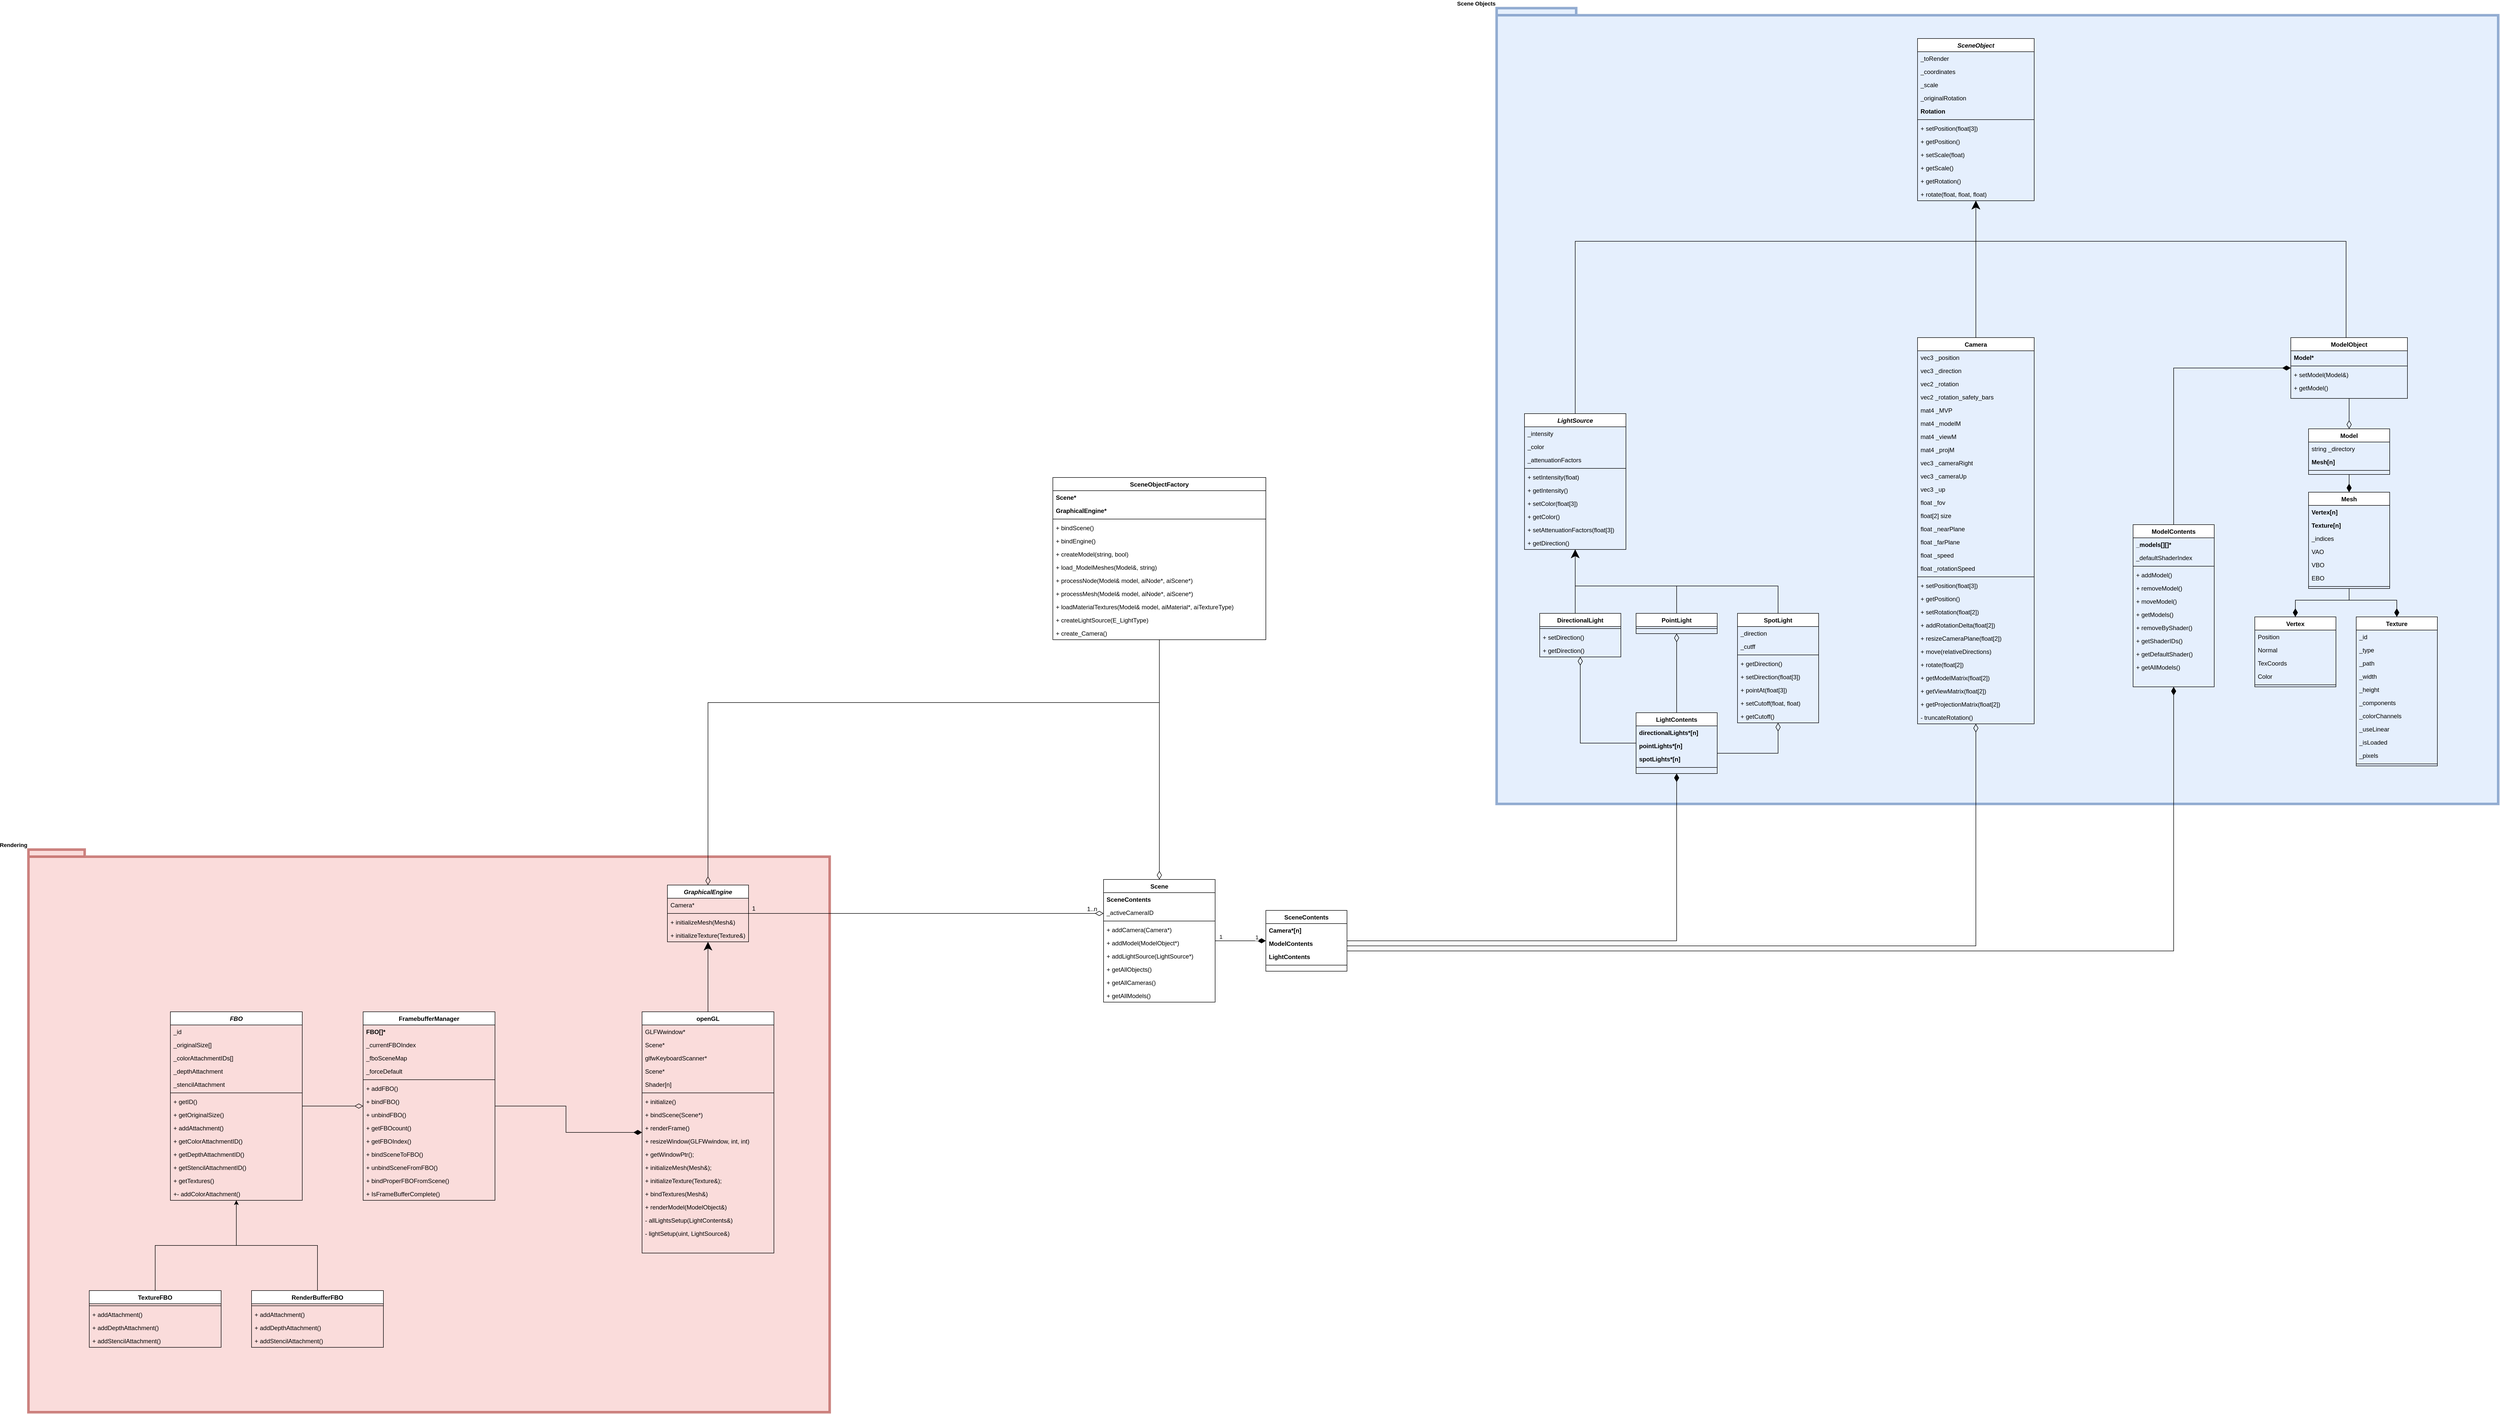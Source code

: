 <mxfile version="22.0.2" type="device">
  <diagram id="C5RBs43oDa-KdzZeNtuy" name="Page-1">
    <mxGraphModel dx="5899" dy="4336" grid="1" gridSize="10" guides="1" tooltips="1" connect="1" arrows="1" fold="1" page="1" pageScale="1" pageWidth="827" pageHeight="1169" math="0" shadow="0">
      <root>
        <mxCell id="WIyWlLk6GJQsqaUBKTNV-0" />
        <mxCell id="WIyWlLk6GJQsqaUBKTNV-1" parent="WIyWlLk6GJQsqaUBKTNV-0" />
        <mxCell id="PFfglG7HexDuoqXr4Led-196" value="Rendering&lt;br&gt;" style="shape=folder;fontStyle=1;spacingTop=10;tabWidth=40;tabHeight=14;tabPosition=left;html=1;whiteSpace=wrap;fontFamily=Helvetica;fontSize=11;fillColor=#f8cecc;strokeColor=#b85450;shadow=0;align=right;verticalAlign=bottom;labelPosition=left;verticalLabelPosition=top;opacity=70;strokeWidth=5;" parent="WIyWlLk6GJQsqaUBKTNV-1" vertex="1">
          <mxGeometry x="-2220" y="-10" width="1580" height="1110" as="geometry" />
        </mxCell>
        <mxCell id="PFfglG7HexDuoqXr4Led-193" value="Scene Objects" style="shape=folder;fontStyle=1;spacingTop=10;tabWidth=40;tabHeight=14;tabPosition=left;html=1;whiteSpace=wrap;fontFamily=Helvetica;fontSize=11;fillColor=#dae8fc;strokeColor=#6c8ebf;shadow=0;align=right;verticalAlign=bottom;labelPosition=left;verticalLabelPosition=top;opacity=70;strokeWidth=5;" parent="WIyWlLk6GJQsqaUBKTNV-1" vertex="1">
          <mxGeometry x="675" y="-1670" width="1975" height="1570" as="geometry" />
        </mxCell>
        <mxCell id="PFfglG7HexDuoqXr4Led-30" style="edgeStyle=orthogonalEdgeStyle;rounded=0;orthogonalLoop=1;jettySize=auto;html=1;endSize=14;" parent="WIyWlLk6GJQsqaUBKTNV-1" source="zkfFHV4jXpPFQw0GAbJ--0" target="PFfglG7HexDuoqXr4Led-9" edge="1">
          <mxGeometry relative="1" as="geometry" />
        </mxCell>
        <mxCell id="zkfFHV4jXpPFQw0GAbJ--0" value="openGL" style="swimlane;fontStyle=1;align=center;verticalAlign=top;childLayout=stackLayout;horizontal=1;startSize=26;horizontalStack=0;resizeParent=1;resizeLast=0;collapsible=1;marginBottom=0;rounded=0;shadow=0;strokeWidth=1;" parent="WIyWlLk6GJQsqaUBKTNV-1" vertex="1">
          <mxGeometry x="-1010" y="310" width="260" height="476" as="geometry">
            <mxRectangle x="230" y="140" width="160" height="26" as="alternateBounds" />
          </mxGeometry>
        </mxCell>
        <mxCell id="zkfFHV4jXpPFQw0GAbJ--1" value="GLFWwindow*" style="text;align=left;verticalAlign=top;spacingLeft=4;spacingRight=4;overflow=hidden;rotatable=0;points=[[0,0.5],[1,0.5]];portConstraint=eastwest;" parent="zkfFHV4jXpPFQw0GAbJ--0" vertex="1">
          <mxGeometry y="26" width="260" height="26" as="geometry" />
        </mxCell>
        <mxCell id="zkfFHV4jXpPFQw0GAbJ--2" value="Scene*" style="text;align=left;verticalAlign=top;spacingLeft=4;spacingRight=4;overflow=hidden;rotatable=0;points=[[0,0.5],[1,0.5]];portConstraint=eastwest;rounded=0;shadow=0;html=0;" parent="zkfFHV4jXpPFQw0GAbJ--0" vertex="1">
          <mxGeometry y="52" width="260" height="26" as="geometry" />
        </mxCell>
        <mxCell id="zkfFHV4jXpPFQw0GAbJ--3" value="glfwKeyboardScanner*" style="text;align=left;verticalAlign=top;spacingLeft=4;spacingRight=4;overflow=hidden;rotatable=0;points=[[0,0.5],[1,0.5]];portConstraint=eastwest;rounded=0;shadow=0;html=0;" parent="zkfFHV4jXpPFQw0GAbJ--0" vertex="1">
          <mxGeometry y="78" width="260" height="26" as="geometry" />
        </mxCell>
        <mxCell id="1HVeWem_oFS8Aq8RtrJO-0" value="Scene*" style="text;align=left;verticalAlign=top;spacingLeft=4;spacingRight=4;overflow=hidden;rotatable=0;points=[[0,0.5],[1,0.5]];portConstraint=eastwest;rounded=0;shadow=0;html=0;" parent="zkfFHV4jXpPFQw0GAbJ--0" vertex="1">
          <mxGeometry y="104" width="260" height="26" as="geometry" />
        </mxCell>
        <mxCell id="1HVeWem_oFS8Aq8RtrJO-7" value="Shader[n]" style="text;strokeColor=none;fillColor=none;align=left;verticalAlign=top;spacingLeft=4;spacingRight=4;overflow=hidden;rotatable=0;points=[[0,0.5],[1,0.5]];portConstraint=eastwest;whiteSpace=wrap;html=1;" parent="zkfFHV4jXpPFQw0GAbJ--0" vertex="1">
          <mxGeometry y="130" width="260" height="26" as="geometry" />
        </mxCell>
        <mxCell id="zkfFHV4jXpPFQw0GAbJ--4" value="" style="line;html=1;strokeWidth=1;align=left;verticalAlign=middle;spacingTop=-1;spacingLeft=3;spacingRight=3;rotatable=0;labelPosition=right;points=[];portConstraint=eastwest;" parent="zkfFHV4jXpPFQw0GAbJ--0" vertex="1">
          <mxGeometry y="156" width="260" height="8" as="geometry" />
        </mxCell>
        <mxCell id="1HVeWem_oFS8Aq8RtrJO-8" value="+ initialize()" style="text;strokeColor=none;fillColor=none;align=left;verticalAlign=top;spacingLeft=4;spacingRight=4;overflow=hidden;rotatable=0;points=[[0,0.5],[1,0.5]];portConstraint=eastwest;whiteSpace=wrap;html=1;" parent="zkfFHV4jXpPFQw0GAbJ--0" vertex="1">
          <mxGeometry y="164" width="260" height="26" as="geometry" />
        </mxCell>
        <mxCell id="1HVeWem_oFS8Aq8RtrJO-9" value="+ bindScene(Scene*)" style="text;strokeColor=none;fillColor=none;align=left;verticalAlign=top;spacingLeft=4;spacingRight=4;overflow=hidden;rotatable=0;points=[[0,0.5],[1,0.5]];portConstraint=eastwest;whiteSpace=wrap;html=1;" parent="zkfFHV4jXpPFQw0GAbJ--0" vertex="1">
          <mxGeometry y="190" width="260" height="26" as="geometry" />
        </mxCell>
        <mxCell id="1HVeWem_oFS8Aq8RtrJO-11" value="+ renderFrame()" style="text;strokeColor=none;fillColor=none;align=left;verticalAlign=top;spacingLeft=4;spacingRight=4;overflow=hidden;rotatable=0;points=[[0,0.5],[1,0.5]];portConstraint=eastwest;whiteSpace=wrap;html=1;" parent="zkfFHV4jXpPFQw0GAbJ--0" vertex="1">
          <mxGeometry y="216" width="260" height="26" as="geometry" />
        </mxCell>
        <mxCell id="1HVeWem_oFS8Aq8RtrJO-12" value="+ resizeWindow(GLFWwindow, int, int)" style="text;strokeColor=none;fillColor=none;align=left;verticalAlign=top;spacingLeft=4;spacingRight=4;overflow=hidden;rotatable=0;points=[[0,0.5],[1,0.5]];portConstraint=eastwest;whiteSpace=wrap;html=1;" parent="zkfFHV4jXpPFQw0GAbJ--0" vertex="1">
          <mxGeometry y="242" width="260" height="26" as="geometry" />
        </mxCell>
        <mxCell id="1HVeWem_oFS8Aq8RtrJO-10" value="+ getWindowPtr();" style="text;strokeColor=none;fillColor=none;align=left;verticalAlign=top;spacingLeft=4;spacingRight=4;overflow=hidden;rotatable=0;points=[[0,0.5],[1,0.5]];portConstraint=eastwest;whiteSpace=wrap;html=1;" parent="zkfFHV4jXpPFQw0GAbJ--0" vertex="1">
          <mxGeometry y="268" width="260" height="26" as="geometry" />
        </mxCell>
        <mxCell id="1HVeWem_oFS8Aq8RtrJO-13" value="+ initializeMesh(Mesh&amp;amp;);" style="text;strokeColor=none;fillColor=none;align=left;verticalAlign=top;spacingLeft=4;spacingRight=4;overflow=hidden;rotatable=0;points=[[0,0.5],[1,0.5]];portConstraint=eastwest;whiteSpace=wrap;html=1;" parent="zkfFHV4jXpPFQw0GAbJ--0" vertex="1">
          <mxGeometry y="294" width="260" height="26" as="geometry" />
        </mxCell>
        <mxCell id="1HVeWem_oFS8Aq8RtrJO-14" value="+ initializeTexture(Texture&amp;amp;);" style="text;strokeColor=none;fillColor=none;align=left;verticalAlign=top;spacingLeft=4;spacingRight=4;overflow=hidden;rotatable=0;points=[[0,0.5],[1,0.5]];portConstraint=eastwest;whiteSpace=wrap;html=1;" parent="zkfFHV4jXpPFQw0GAbJ--0" vertex="1">
          <mxGeometry y="320" width="260" height="26" as="geometry" />
        </mxCell>
        <mxCell id="1HVeWem_oFS8Aq8RtrJO-15" value="+ bindTextures(Mesh&amp;amp;)" style="text;strokeColor=none;fillColor=none;align=left;verticalAlign=top;spacingLeft=4;spacingRight=4;overflow=hidden;rotatable=0;points=[[0,0.5],[1,0.5]];portConstraint=eastwest;whiteSpace=wrap;html=1;" parent="zkfFHV4jXpPFQw0GAbJ--0" vertex="1">
          <mxGeometry y="346" width="260" height="26" as="geometry" />
        </mxCell>
        <mxCell id="1HVeWem_oFS8Aq8RtrJO-16" value="+ renderModel(ModelObject&amp;amp;)" style="text;strokeColor=none;fillColor=none;align=left;verticalAlign=top;spacingLeft=4;spacingRight=4;overflow=hidden;rotatable=0;points=[[0,0.5],[1,0.5]];portConstraint=eastwest;whiteSpace=wrap;html=1;" parent="zkfFHV4jXpPFQw0GAbJ--0" vertex="1">
          <mxGeometry y="372" width="260" height="26" as="geometry" />
        </mxCell>
        <mxCell id="1HVeWem_oFS8Aq8RtrJO-17" value="- allLightsSetup(LightContents&amp;amp;)" style="text;strokeColor=none;fillColor=none;align=left;verticalAlign=top;spacingLeft=4;spacingRight=4;overflow=hidden;rotatable=0;points=[[0,0.5],[1,0.5]];portConstraint=eastwest;whiteSpace=wrap;html=1;" parent="zkfFHV4jXpPFQw0GAbJ--0" vertex="1">
          <mxGeometry y="398" width="260" height="26" as="geometry" />
        </mxCell>
        <mxCell id="1HVeWem_oFS8Aq8RtrJO-18" value="- lightSetup(uint, LightSource&amp;amp;)" style="text;strokeColor=none;fillColor=none;align=left;verticalAlign=top;spacingLeft=4;spacingRight=4;overflow=hidden;rotatable=0;points=[[0,0.5],[1,0.5]];portConstraint=eastwest;whiteSpace=wrap;html=1;" parent="zkfFHV4jXpPFQw0GAbJ--0" vertex="1">
          <mxGeometry y="424" width="260" height="26" as="geometry" />
        </mxCell>
        <mxCell id="PFfglG7HexDuoqXr4Led-32" style="edgeStyle=orthogonalEdgeStyle;rounded=0;orthogonalLoop=1;jettySize=auto;html=1;endArrow=diamondThin;endFill=1;endSize=14;" parent="WIyWlLk6GJQsqaUBKTNV-1" source="zkfFHV4jXpPFQw0GAbJ--17" target="PFfglG7HexDuoqXr4Led-0" edge="1">
          <mxGeometry relative="1" as="geometry" />
        </mxCell>
        <mxCell id="PFfglG7HexDuoqXr4Led-213" value="1" style="edgeLabel;html=1;align=center;verticalAlign=middle;resizable=0;points=[];fontSize=11;fontFamily=Helvetica;fontColor=default;" parent="PFfglG7HexDuoqXr4Led-32" vertex="1" connectable="0">
          <mxGeometry x="-0.19" y="2" relative="1" as="geometry">
            <mxPoint x="-30" y="-6" as="offset" />
          </mxGeometry>
        </mxCell>
        <mxCell id="PFfglG7HexDuoqXr4Led-214" value="1" style="edgeLabel;html=1;align=center;verticalAlign=middle;resizable=0;points=[];fontSize=11;fontFamily=Helvetica;fontColor=default;" parent="PFfglG7HexDuoqXr4Led-32" vertex="1" connectable="0">
          <mxGeometry x="0.026" relative="1" as="geometry">
            <mxPoint x="30" y="-7" as="offset" />
          </mxGeometry>
        </mxCell>
        <mxCell id="zkfFHV4jXpPFQw0GAbJ--17" value="Scene" style="swimlane;fontStyle=1;align=center;verticalAlign=top;childLayout=stackLayout;horizontal=1;startSize=26;horizontalStack=0;resizeParent=1;resizeLast=0;collapsible=1;marginBottom=0;rounded=0;shadow=0;strokeWidth=1;" parent="WIyWlLk6GJQsqaUBKTNV-1" vertex="1">
          <mxGeometry x="-100" y="49" width="220" height="242" as="geometry">
            <mxRectangle x="550" y="140" width="160" height="26" as="alternateBounds" />
          </mxGeometry>
        </mxCell>
        <mxCell id="zkfFHV4jXpPFQw0GAbJ--18" value="SceneContents" style="text;align=left;verticalAlign=top;spacingLeft=4;spacingRight=4;overflow=hidden;rotatable=0;points=[[0,0.5],[1,0.5]];portConstraint=eastwest;fontStyle=1" parent="zkfFHV4jXpPFQw0GAbJ--17" vertex="1">
          <mxGeometry y="26" width="220" height="26" as="geometry" />
        </mxCell>
        <mxCell id="zkfFHV4jXpPFQw0GAbJ--19" value="_activeCameraID" style="text;align=left;verticalAlign=top;spacingLeft=4;spacingRight=4;overflow=hidden;rotatable=0;points=[[0,0.5],[1,0.5]];portConstraint=eastwest;rounded=0;shadow=0;html=0;" parent="zkfFHV4jXpPFQw0GAbJ--17" vertex="1">
          <mxGeometry y="52" width="220" height="26" as="geometry" />
        </mxCell>
        <mxCell id="zkfFHV4jXpPFQw0GAbJ--23" value="" style="line;html=1;strokeWidth=1;align=left;verticalAlign=middle;spacingTop=-1;spacingLeft=3;spacingRight=3;rotatable=0;labelPosition=right;points=[];portConstraint=eastwest;" parent="zkfFHV4jXpPFQw0GAbJ--17" vertex="1">
          <mxGeometry y="78" width="220" height="8" as="geometry" />
        </mxCell>
        <mxCell id="PFfglG7HexDuoqXr4Led-13" value="+ addCamera(Camera*)" style="text;strokeColor=none;fillColor=none;align=left;verticalAlign=top;spacingLeft=4;spacingRight=4;overflow=hidden;rotatable=0;points=[[0,0.5],[1,0.5]];portConstraint=eastwest;whiteSpace=wrap;html=1;" parent="zkfFHV4jXpPFQw0GAbJ--17" vertex="1">
          <mxGeometry y="86" width="220" height="26" as="geometry" />
        </mxCell>
        <mxCell id="PFfglG7HexDuoqXr4Led-14" value="+ addModel(ModelObject*)" style="text;strokeColor=none;fillColor=none;align=left;verticalAlign=top;spacingLeft=4;spacingRight=4;overflow=hidden;rotatable=0;points=[[0,0.5],[1,0.5]];portConstraint=eastwest;whiteSpace=wrap;html=1;" parent="zkfFHV4jXpPFQw0GAbJ--17" vertex="1">
          <mxGeometry y="112" width="220" height="26" as="geometry" />
        </mxCell>
        <mxCell id="PFfglG7HexDuoqXr4Led-15" value="+ addLightSource(LightSource*)" style="text;strokeColor=none;fillColor=none;align=left;verticalAlign=top;spacingLeft=4;spacingRight=4;overflow=hidden;rotatable=0;points=[[0,0.5],[1,0.5]];portConstraint=eastwest;whiteSpace=wrap;html=1;" parent="zkfFHV4jXpPFQw0GAbJ--17" vertex="1">
          <mxGeometry y="138" width="220" height="26" as="geometry" />
        </mxCell>
        <mxCell id="PFfglG7HexDuoqXr4Led-16" value="+ getAllObjects()" style="text;strokeColor=none;fillColor=none;align=left;verticalAlign=top;spacingLeft=4;spacingRight=4;overflow=hidden;rotatable=0;points=[[0,0.5],[1,0.5]];portConstraint=eastwest;whiteSpace=wrap;html=1;" parent="zkfFHV4jXpPFQw0GAbJ--17" vertex="1">
          <mxGeometry y="164" width="220" height="26" as="geometry" />
        </mxCell>
        <mxCell id="PFfglG7HexDuoqXr4Led-17" value="+ getAllCameras()" style="text;strokeColor=none;fillColor=none;align=left;verticalAlign=top;spacingLeft=4;spacingRight=4;overflow=hidden;rotatable=0;points=[[0,0.5],[1,0.5]];portConstraint=eastwest;whiteSpace=wrap;html=1;" parent="zkfFHV4jXpPFQw0GAbJ--17" vertex="1">
          <mxGeometry y="190" width="220" height="26" as="geometry" />
        </mxCell>
        <mxCell id="PFfglG7HexDuoqXr4Led-18" value="+ getAllModels()" style="text;strokeColor=none;fillColor=none;align=left;verticalAlign=top;spacingLeft=4;spacingRight=4;overflow=hidden;rotatable=0;points=[[0,0.5],[1,0.5]];portConstraint=eastwest;whiteSpace=wrap;html=1;" parent="zkfFHV4jXpPFQw0GAbJ--17" vertex="1">
          <mxGeometry y="216" width="220" height="26" as="geometry" />
        </mxCell>
        <mxCell id="zkfFHV4jXpPFQw0GAbJ--26" value="" style="endArrow=diamondThin;shadow=0;strokeWidth=1;rounded=0;endFill=0;edgeStyle=elbowEdgeStyle;elbow=vertical;endSize=14;" parent="WIyWlLk6GJQsqaUBKTNV-1" source="PFfglG7HexDuoqXr4Led-9" target="zkfFHV4jXpPFQw0GAbJ--17" edge="1">
          <mxGeometry x="0.5" y="41" relative="1" as="geometry">
            <mxPoint x="-170" y="70" as="sourcePoint" />
            <mxPoint x="490" y="422" as="targetPoint" />
            <mxPoint x="-40" y="32" as="offset" />
          </mxGeometry>
        </mxCell>
        <mxCell id="zkfFHV4jXpPFQw0GAbJ--27" value="1" style="resizable=0;align=left;verticalAlign=bottom;labelBackgroundColor=none;fontSize=12;" parent="zkfFHV4jXpPFQw0GAbJ--26" connectable="0" vertex="1">
          <mxGeometry x="-1" relative="1" as="geometry">
            <mxPoint x="5" y="-1" as="offset" />
          </mxGeometry>
        </mxCell>
        <mxCell id="zkfFHV4jXpPFQw0GAbJ--28" value="1..n" style="resizable=0;align=right;verticalAlign=bottom;labelBackgroundColor=none;fontSize=12;" parent="zkfFHV4jXpPFQw0GAbJ--26" connectable="0" vertex="1">
          <mxGeometry x="1" relative="1" as="geometry">
            <mxPoint x="-11" as="offset" />
          </mxGeometry>
        </mxCell>
        <mxCell id="PFfglG7HexDuoqXr4Led-31" style="edgeStyle=orthogonalEdgeStyle;rounded=0;orthogonalLoop=1;jettySize=auto;html=1;endArrow=diamondThin;endFill=1;endSize=14;" parent="WIyWlLk6GJQsqaUBKTNV-1" source="PFfglG7HexDuoqXr4Led-0" target="PFfglG7HexDuoqXr4Led-20" edge="1">
          <mxGeometry relative="1" as="geometry">
            <Array as="points">
              <mxPoint x="1030" y="170" />
            </Array>
          </mxGeometry>
        </mxCell>
        <mxCell id="VOwvkNpjib7Goq1Tnae--87" style="edgeStyle=orthogonalEdgeStyle;shape=connector;rounded=0;orthogonalLoop=1;jettySize=auto;html=1;labelBackgroundColor=default;strokeColor=default;align=center;verticalAlign=middle;fontFamily=Helvetica;fontSize=11;fontColor=default;endArrow=diamondThin;endSize=14;endFill=1;" edge="1" parent="WIyWlLk6GJQsqaUBKTNV-1" source="PFfglG7HexDuoqXr4Led-0" target="VOwvkNpjib7Goq1Tnae--71">
          <mxGeometry relative="1" as="geometry">
            <Array as="points">
              <mxPoint x="2010" y="190" />
            </Array>
          </mxGeometry>
        </mxCell>
        <mxCell id="PFfglG7HexDuoqXr4Led-0" value="SceneContents" style="swimlane;fontStyle=1;align=center;verticalAlign=top;childLayout=stackLayout;horizontal=1;startSize=26;horizontalStack=0;resizeParent=1;resizeLast=0;collapsible=1;marginBottom=0;rounded=0;shadow=0;strokeWidth=1;" parent="WIyWlLk6GJQsqaUBKTNV-1" vertex="1">
          <mxGeometry x="220" y="110" width="160" height="120" as="geometry">
            <mxRectangle x="550" y="140" width="160" height="26" as="alternateBounds" />
          </mxGeometry>
        </mxCell>
        <mxCell id="PFfglG7HexDuoqXr4Led-1" value="Camera*[n]" style="text;align=left;verticalAlign=top;spacingLeft=4;spacingRight=4;overflow=hidden;rotatable=0;points=[[0,0.5],[1,0.5]];portConstraint=eastwest;fontStyle=1" parent="PFfglG7HexDuoqXr4Led-0" vertex="1">
          <mxGeometry y="26" width="160" height="26" as="geometry" />
        </mxCell>
        <mxCell id="PFfglG7HexDuoqXr4Led-2" value="ModelContents" style="text;align=left;verticalAlign=top;spacingLeft=4;spacingRight=4;overflow=hidden;rotatable=0;points=[[0,0.5],[1,0.5]];portConstraint=eastwest;rounded=0;shadow=0;html=0;fontStyle=1" parent="PFfglG7HexDuoqXr4Led-0" vertex="1">
          <mxGeometry y="52" width="160" height="26" as="geometry" />
        </mxCell>
        <mxCell id="PFfglG7HexDuoqXr4Led-19" value="LightContents" style="text;strokeColor=none;fillColor=none;align=left;verticalAlign=top;spacingLeft=4;spacingRight=4;overflow=hidden;rotatable=0;points=[[0,0.5],[1,0.5]];portConstraint=eastwest;whiteSpace=wrap;html=1;fontStyle=1" parent="PFfglG7HexDuoqXr4Led-0" vertex="1">
          <mxGeometry y="78" width="160" height="26" as="geometry" />
        </mxCell>
        <mxCell id="PFfglG7HexDuoqXr4Led-3" value="" style="line;html=1;strokeWidth=1;align=left;verticalAlign=middle;spacingTop=-1;spacingLeft=3;spacingRight=3;rotatable=0;labelPosition=right;points=[];portConstraint=eastwest;" parent="PFfglG7HexDuoqXr4Led-0" vertex="1">
          <mxGeometry y="104" width="160" height="8" as="geometry" />
        </mxCell>
        <mxCell id="PFfglG7HexDuoqXr4Led-9" value="GraphicalEngine" style="swimlane;fontStyle=3;align=center;verticalAlign=top;childLayout=stackLayout;horizontal=1;startSize=26;horizontalStack=0;resizeParent=1;resizeLast=0;collapsible=1;marginBottom=0;rounded=0;shadow=0;strokeWidth=1;" parent="WIyWlLk6GJQsqaUBKTNV-1" vertex="1">
          <mxGeometry x="-960" y="60" width="160" height="112" as="geometry">
            <mxRectangle x="550" y="140" width="160" height="26" as="alternateBounds" />
          </mxGeometry>
        </mxCell>
        <mxCell id="1HVeWem_oFS8Aq8RtrJO-6" value="Camera*" style="text;strokeColor=none;fillColor=none;align=left;verticalAlign=top;spacingLeft=4;spacingRight=4;overflow=hidden;rotatable=0;points=[[0,0.5],[1,0.5]];portConstraint=eastwest;whiteSpace=wrap;html=1;" parent="PFfglG7HexDuoqXr4Led-9" vertex="1">
          <mxGeometry y="26" width="160" height="26" as="geometry" />
        </mxCell>
        <mxCell id="PFfglG7HexDuoqXr4Led-12" value="" style="line;html=1;strokeWidth=1;align=left;verticalAlign=middle;spacingTop=-1;spacingLeft=3;spacingRight=3;rotatable=0;labelPosition=right;points=[];portConstraint=eastwest;" parent="PFfglG7HexDuoqXr4Led-9" vertex="1">
          <mxGeometry y="52" width="160" height="8" as="geometry" />
        </mxCell>
        <mxCell id="PFfglG7HexDuoqXr4Led-11" value="+ initializeMesh(Mesh&amp;)" style="text;align=left;verticalAlign=top;spacingLeft=4;spacingRight=4;overflow=hidden;rotatable=0;points=[[0,0.5],[1,0.5]];portConstraint=eastwest;rounded=0;shadow=0;html=0;" parent="PFfglG7HexDuoqXr4Led-9" vertex="1">
          <mxGeometry y="60" width="160" height="26" as="geometry" />
        </mxCell>
        <mxCell id="PFfglG7HexDuoqXr4Led-10" value="+ initializeTexture(Texture&amp;)" style="text;align=left;verticalAlign=top;spacingLeft=4;spacingRight=4;overflow=hidden;rotatable=0;points=[[0,0.5],[1,0.5]];portConstraint=eastwest;fontStyle=0" parent="PFfglG7HexDuoqXr4Led-9" vertex="1">
          <mxGeometry y="86" width="160" height="26" as="geometry" />
        </mxCell>
        <mxCell id="PFfglG7HexDuoqXr4Led-63" style="edgeStyle=orthogonalEdgeStyle;shape=connector;rounded=0;orthogonalLoop=1;jettySize=auto;html=1;labelBackgroundColor=default;strokeColor=default;align=center;verticalAlign=middle;fontFamily=Helvetica;fontSize=11;fontColor=default;endArrow=diamondThin;endFill=0;endSize=14;" parent="WIyWlLk6GJQsqaUBKTNV-1" source="PFfglG7HexDuoqXr4Led-20" target="PFfglG7HexDuoqXr4Led-49" edge="1">
          <mxGeometry relative="1" as="geometry" />
        </mxCell>
        <mxCell id="PFfglG7HexDuoqXr4Led-64" style="edgeStyle=orthogonalEdgeStyle;shape=connector;rounded=0;orthogonalLoop=1;jettySize=auto;html=1;labelBackgroundColor=default;strokeColor=default;align=center;verticalAlign=middle;fontFamily=Helvetica;fontSize=11;fontColor=default;endArrow=diamondThin;endFill=0;endSize=14;" parent="WIyWlLk6GJQsqaUBKTNV-1" source="PFfglG7HexDuoqXr4Led-20" target="PFfglG7HexDuoqXr4Led-44" edge="1">
          <mxGeometry relative="1" as="geometry">
            <Array as="points">
              <mxPoint x="1230" y="-200" />
            </Array>
          </mxGeometry>
        </mxCell>
        <mxCell id="PFfglG7HexDuoqXr4Led-20" value="LightContents" style="swimlane;fontStyle=1;align=center;verticalAlign=top;childLayout=stackLayout;horizontal=1;startSize=26;horizontalStack=0;resizeParent=1;resizeLast=0;collapsible=1;marginBottom=0;rounded=0;shadow=0;strokeWidth=1;" parent="WIyWlLk6GJQsqaUBKTNV-1" vertex="1">
          <mxGeometry x="950" y="-280" width="160" height="120" as="geometry">
            <mxRectangle x="550" y="140" width="160" height="26" as="alternateBounds" />
          </mxGeometry>
        </mxCell>
        <mxCell id="PFfglG7HexDuoqXr4Led-21" value="directionalLights*[n]" style="text;align=left;verticalAlign=top;spacingLeft=4;spacingRight=4;overflow=hidden;rotatable=0;points=[[0,0.5],[1,0.5]];portConstraint=eastwest;fontStyle=1" parent="PFfglG7HexDuoqXr4Led-20" vertex="1">
          <mxGeometry y="26" width="160" height="26" as="geometry" />
        </mxCell>
        <mxCell id="PFfglG7HexDuoqXr4Led-25" value="pointLights*[n]" style="text;align=left;verticalAlign=top;spacingLeft=4;spacingRight=4;overflow=hidden;rotatable=0;points=[[0,0.5],[1,0.5]];portConstraint=eastwest;fontStyle=1" parent="PFfglG7HexDuoqXr4Led-20" vertex="1">
          <mxGeometry y="52" width="160" height="26" as="geometry" />
        </mxCell>
        <mxCell id="PFfglG7HexDuoqXr4Led-26" value="spotLights*[n]" style="text;align=left;verticalAlign=top;spacingLeft=4;spacingRight=4;overflow=hidden;rotatable=0;points=[[0,0.5],[1,0.5]];portConstraint=eastwest;fontStyle=1" parent="PFfglG7HexDuoqXr4Led-20" vertex="1">
          <mxGeometry y="78" width="160" height="26" as="geometry" />
        </mxCell>
        <mxCell id="PFfglG7HexDuoqXr4Led-24" value="" style="line;html=1;strokeWidth=1;align=left;verticalAlign=middle;spacingTop=-1;spacingLeft=3;spacingRight=3;rotatable=0;labelPosition=right;points=[];portConstraint=eastwest;" parent="PFfglG7HexDuoqXr4Led-20" vertex="1">
          <mxGeometry y="104" width="160" height="8" as="geometry" />
        </mxCell>
        <mxCell id="PFfglG7HexDuoqXr4Led-191" style="edgeStyle=orthogonalEdgeStyle;shape=connector;rounded=0;orthogonalLoop=1;jettySize=auto;html=1;labelBackgroundColor=default;strokeColor=default;align=center;verticalAlign=middle;fontFamily=Helvetica;fontSize=11;fontColor=default;endArrow=classic;endFill=1;endSize=14;" parent="WIyWlLk6GJQsqaUBKTNV-1" source="PFfglG7HexDuoqXr4Led-34" target="PFfglG7HexDuoqXr4Led-175" edge="1">
          <mxGeometry relative="1" as="geometry" />
        </mxCell>
        <mxCell id="PFfglG7HexDuoqXr4Led-34" value="Camera" style="swimlane;fontStyle=1;align=center;verticalAlign=top;childLayout=stackLayout;horizontal=1;startSize=26;horizontalStack=0;resizeParent=1;resizeLast=0;collapsible=1;marginBottom=0;rounded=0;shadow=0;strokeWidth=1;" parent="WIyWlLk6GJQsqaUBKTNV-1" vertex="1">
          <mxGeometry x="1505" y="-1020" width="230" height="762" as="geometry">
            <mxRectangle x="980" y="-40" width="160" height="26" as="alternateBounds" />
          </mxGeometry>
        </mxCell>
        <mxCell id="PFfglG7HexDuoqXr4Led-35" value="vec3 _position" style="text;align=left;verticalAlign=top;spacingLeft=4;spacingRight=4;overflow=hidden;rotatable=0;points=[[0,0.5],[1,0.5]];portConstraint=eastwest;" parent="PFfglG7HexDuoqXr4Led-34" vertex="1">
          <mxGeometry y="26" width="230" height="26" as="geometry" />
        </mxCell>
        <mxCell id="PFfglG7HexDuoqXr4Led-93" value="vec3 _direction" style="text;align=left;verticalAlign=top;spacingLeft=4;spacingRight=4;overflow=hidden;rotatable=0;points=[[0,0.5],[1,0.5]];portConstraint=eastwest;" parent="PFfglG7HexDuoqXr4Led-34" vertex="1">
          <mxGeometry y="52" width="230" height="26" as="geometry" />
        </mxCell>
        <mxCell id="PFfglG7HexDuoqXr4Led-94" value="vec2 _rotation " style="text;align=left;verticalAlign=top;spacingLeft=4;spacingRight=4;overflow=hidden;rotatable=0;points=[[0,0.5],[1,0.5]];portConstraint=eastwest;" parent="PFfglG7HexDuoqXr4Led-34" vertex="1">
          <mxGeometry y="78" width="230" height="26" as="geometry" />
        </mxCell>
        <mxCell id="PFfglG7HexDuoqXr4Led-95" value="vec2 _rotation_safety_bars&#xa;" style="text;align=left;verticalAlign=top;spacingLeft=4;spacingRight=4;overflow=hidden;rotatable=0;points=[[0,0.5],[1,0.5]];portConstraint=eastwest;" parent="PFfglG7HexDuoqXr4Led-34" vertex="1">
          <mxGeometry y="104" width="230" height="26" as="geometry" />
        </mxCell>
        <mxCell id="PFfglG7HexDuoqXr4Led-96" value="mat4 _MVP" style="text;align=left;verticalAlign=top;spacingLeft=4;spacingRight=4;overflow=hidden;rotatable=0;points=[[0,0.5],[1,0.5]];portConstraint=eastwest;" parent="PFfglG7HexDuoqXr4Led-34" vertex="1">
          <mxGeometry y="130" width="230" height="26" as="geometry" />
        </mxCell>
        <mxCell id="PFfglG7HexDuoqXr4Led-97" value="mat4 _modelM" style="text;align=left;verticalAlign=top;spacingLeft=4;spacingRight=4;overflow=hidden;rotatable=0;points=[[0,0.5],[1,0.5]];portConstraint=eastwest;" parent="PFfglG7HexDuoqXr4Led-34" vertex="1">
          <mxGeometry y="156" width="230" height="26" as="geometry" />
        </mxCell>
        <mxCell id="PFfglG7HexDuoqXr4Led-98" value="mat4 _viewM" style="text;align=left;verticalAlign=top;spacingLeft=4;spacingRight=4;overflow=hidden;rotatable=0;points=[[0,0.5],[1,0.5]];portConstraint=eastwest;" parent="PFfglG7HexDuoqXr4Led-34" vertex="1">
          <mxGeometry y="182" width="230" height="26" as="geometry" />
        </mxCell>
        <mxCell id="PFfglG7HexDuoqXr4Led-37" value="mat4 _projM" style="text;strokeColor=none;fillColor=none;align=left;verticalAlign=top;spacingLeft=4;spacingRight=4;overflow=hidden;rotatable=0;points=[[0,0.5],[1,0.5]];portConstraint=eastwest;whiteSpace=wrap;html=1;" parent="PFfglG7HexDuoqXr4Led-34" vertex="1">
          <mxGeometry y="208" width="230" height="26" as="geometry" />
        </mxCell>
        <mxCell id="PFfglG7HexDuoqXr4Led-108" value="vec3 _cameraRight" style="text;strokeColor=none;fillColor=none;align=left;verticalAlign=top;spacingLeft=4;spacingRight=4;overflow=hidden;rotatable=0;points=[[0,0.5],[1,0.5]];portConstraint=eastwest;whiteSpace=wrap;html=1;" parent="PFfglG7HexDuoqXr4Led-34" vertex="1">
          <mxGeometry y="234" width="230" height="26" as="geometry" />
        </mxCell>
        <mxCell id="PFfglG7HexDuoqXr4Led-109" value="vec3 _cameraUp" style="text;strokeColor=none;fillColor=none;align=left;verticalAlign=top;spacingLeft=4;spacingRight=4;overflow=hidden;rotatable=0;points=[[0,0.5],[1,0.5]];portConstraint=eastwest;whiteSpace=wrap;html=1;" parent="PFfglG7HexDuoqXr4Led-34" vertex="1">
          <mxGeometry y="260" width="230" height="26" as="geometry" />
        </mxCell>
        <mxCell id="PFfglG7HexDuoqXr4Led-110" value="vec3 _up&lt;br&gt;" style="text;strokeColor=none;fillColor=none;align=left;verticalAlign=top;spacingLeft=4;spacingRight=4;overflow=hidden;rotatable=0;points=[[0,0.5],[1,0.5]];portConstraint=eastwest;whiteSpace=wrap;html=1;" parent="PFfglG7HexDuoqXr4Led-34" vertex="1">
          <mxGeometry y="286" width="230" height="26" as="geometry" />
        </mxCell>
        <mxCell id="PFfglG7HexDuoqXr4Led-111" value="float _fov" style="text;strokeColor=none;fillColor=none;align=left;verticalAlign=top;spacingLeft=4;spacingRight=4;overflow=hidden;rotatable=0;points=[[0,0.5],[1,0.5]];portConstraint=eastwest;whiteSpace=wrap;html=1;" parent="PFfglG7HexDuoqXr4Led-34" vertex="1">
          <mxGeometry y="312" width="230" height="26" as="geometry" />
        </mxCell>
        <mxCell id="PFfglG7HexDuoqXr4Led-113" value="float[2] size" style="text;strokeColor=none;fillColor=none;align=left;verticalAlign=top;spacingLeft=4;spacingRight=4;overflow=hidden;rotatable=0;points=[[0,0.5],[1,0.5]];portConstraint=eastwest;whiteSpace=wrap;html=1;" parent="PFfglG7HexDuoqXr4Led-34" vertex="1">
          <mxGeometry y="338" width="230" height="26" as="geometry" />
        </mxCell>
        <mxCell id="PFfglG7HexDuoqXr4Led-114" value="float _nearPlane" style="text;strokeColor=none;fillColor=none;align=left;verticalAlign=top;spacingLeft=4;spacingRight=4;overflow=hidden;rotatable=0;points=[[0,0.5],[1,0.5]];portConstraint=eastwest;whiteSpace=wrap;html=1;" parent="PFfglG7HexDuoqXr4Led-34" vertex="1">
          <mxGeometry y="364" width="230" height="26" as="geometry" />
        </mxCell>
        <mxCell id="PFfglG7HexDuoqXr4Led-112" value="float _farPlane" style="text;strokeColor=none;fillColor=none;align=left;verticalAlign=top;spacingLeft=4;spacingRight=4;overflow=hidden;rotatable=0;points=[[0,0.5],[1,0.5]];portConstraint=eastwest;whiteSpace=wrap;html=1;" parent="PFfglG7HexDuoqXr4Led-34" vertex="1">
          <mxGeometry y="390" width="230" height="26" as="geometry" />
        </mxCell>
        <mxCell id="PFfglG7HexDuoqXr4Led-115" value="float _speed" style="text;strokeColor=none;fillColor=none;align=left;verticalAlign=top;spacingLeft=4;spacingRight=4;overflow=hidden;rotatable=0;points=[[0,0.5],[1,0.5]];portConstraint=eastwest;whiteSpace=wrap;html=1;" parent="PFfglG7HexDuoqXr4Led-34" vertex="1">
          <mxGeometry y="416" width="230" height="26" as="geometry" />
        </mxCell>
        <mxCell id="PFfglG7HexDuoqXr4Led-116" value="float _rotationSpeed" style="text;strokeColor=none;fillColor=none;align=left;verticalAlign=top;spacingLeft=4;spacingRight=4;overflow=hidden;rotatable=0;points=[[0,0.5],[1,0.5]];portConstraint=eastwest;whiteSpace=wrap;html=1;" parent="PFfglG7HexDuoqXr4Led-34" vertex="1">
          <mxGeometry y="442" width="230" height="26" as="geometry" />
        </mxCell>
        <mxCell id="PFfglG7HexDuoqXr4Led-38" value="" style="line;html=1;strokeWidth=1;align=left;verticalAlign=middle;spacingTop=-1;spacingLeft=3;spacingRight=3;rotatable=0;labelPosition=right;points=[];portConstraint=eastwest;" parent="PFfglG7HexDuoqXr4Led-34" vertex="1">
          <mxGeometry y="468" width="230" height="8" as="geometry" />
        </mxCell>
        <mxCell id="PFfglG7HexDuoqXr4Led-117" value="+ setPosition(float[3])" style="text;strokeColor=none;fillColor=none;align=left;verticalAlign=top;spacingLeft=4;spacingRight=4;overflow=hidden;rotatable=0;points=[[0,0.5],[1,0.5]];portConstraint=eastwest;whiteSpace=wrap;html=1;" parent="PFfglG7HexDuoqXr4Led-34" vertex="1">
          <mxGeometry y="476" width="230" height="26" as="geometry" />
        </mxCell>
        <mxCell id="PFfglG7HexDuoqXr4Led-118" value="+ getPosition()" style="text;strokeColor=none;fillColor=none;align=left;verticalAlign=top;spacingLeft=4;spacingRight=4;overflow=hidden;rotatable=0;points=[[0,0.5],[1,0.5]];portConstraint=eastwest;whiteSpace=wrap;html=1;" parent="PFfglG7HexDuoqXr4Led-34" vertex="1">
          <mxGeometry y="502" width="230" height="26" as="geometry" />
        </mxCell>
        <mxCell id="PFfglG7HexDuoqXr4Led-120" value="+ setRotation(float[2])" style="text;strokeColor=none;fillColor=none;align=left;verticalAlign=top;spacingLeft=4;spacingRight=4;overflow=hidden;rotatable=0;points=[[0,0.5],[1,0.5]];portConstraint=eastwest;whiteSpace=wrap;html=1;" parent="PFfglG7HexDuoqXr4Led-34" vertex="1">
          <mxGeometry y="528" width="230" height="26" as="geometry" />
        </mxCell>
        <mxCell id="PFfglG7HexDuoqXr4Led-121" value="+ addRotationDelta(float[2])" style="text;strokeColor=none;fillColor=none;align=left;verticalAlign=top;spacingLeft=4;spacingRight=4;overflow=hidden;rotatable=0;points=[[0,0.5],[1,0.5]];portConstraint=eastwest;whiteSpace=wrap;html=1;" parent="PFfglG7HexDuoqXr4Led-34" vertex="1">
          <mxGeometry y="554" width="230" height="26" as="geometry" />
        </mxCell>
        <mxCell id="PFfglG7HexDuoqXr4Led-123" value="+ resizeCameraPlane(float[2])" style="text;strokeColor=none;fillColor=none;align=left;verticalAlign=top;spacingLeft=4;spacingRight=4;overflow=hidden;rotatable=0;points=[[0,0.5],[1,0.5]];portConstraint=eastwest;whiteSpace=wrap;html=1;" parent="PFfglG7HexDuoqXr4Led-34" vertex="1">
          <mxGeometry y="580" width="230" height="26" as="geometry" />
        </mxCell>
        <mxCell id="PFfglG7HexDuoqXr4Led-122" value="+ move(relativeDirections)" style="text;strokeColor=none;fillColor=none;align=left;verticalAlign=top;spacingLeft=4;spacingRight=4;overflow=hidden;rotatable=0;points=[[0,0.5],[1,0.5]];portConstraint=eastwest;whiteSpace=wrap;html=1;" parent="PFfglG7HexDuoqXr4Led-34" vertex="1">
          <mxGeometry y="606" width="230" height="26" as="geometry" />
        </mxCell>
        <mxCell id="PFfglG7HexDuoqXr4Led-119" value="+ rotate(float[2])" style="text;strokeColor=none;fillColor=none;align=left;verticalAlign=top;spacingLeft=4;spacingRight=4;overflow=hidden;rotatable=0;points=[[0,0.5],[1,0.5]];portConstraint=eastwest;whiteSpace=wrap;html=1;" parent="PFfglG7HexDuoqXr4Led-34" vertex="1">
          <mxGeometry y="632" width="230" height="26" as="geometry" />
        </mxCell>
        <mxCell id="PFfglG7HexDuoqXr4Led-124" value="+ getModelMatrix(float[2])" style="text;strokeColor=none;fillColor=none;align=left;verticalAlign=top;spacingLeft=4;spacingRight=4;overflow=hidden;rotatable=0;points=[[0,0.5],[1,0.5]];portConstraint=eastwest;whiteSpace=wrap;html=1;" parent="PFfglG7HexDuoqXr4Led-34" vertex="1">
          <mxGeometry y="658" width="230" height="26" as="geometry" />
        </mxCell>
        <mxCell id="PFfglG7HexDuoqXr4Led-125" value="+ getViewMatrix(float[2])" style="text;strokeColor=none;fillColor=none;align=left;verticalAlign=top;spacingLeft=4;spacingRight=4;overflow=hidden;rotatable=0;points=[[0,0.5],[1,0.5]];portConstraint=eastwest;whiteSpace=wrap;html=1;" parent="PFfglG7HexDuoqXr4Led-34" vertex="1">
          <mxGeometry y="684" width="230" height="26" as="geometry" />
        </mxCell>
        <mxCell id="PFfglG7HexDuoqXr4Led-126" value="+ getProjectionMatrix(float[2])" style="text;strokeColor=none;fillColor=none;align=left;verticalAlign=top;spacingLeft=4;spacingRight=4;overflow=hidden;rotatable=0;points=[[0,0.5],[1,0.5]];portConstraint=eastwest;whiteSpace=wrap;html=1;" parent="PFfglG7HexDuoqXr4Led-34" vertex="1">
          <mxGeometry y="710" width="230" height="26" as="geometry" />
        </mxCell>
        <mxCell id="PFfglG7HexDuoqXr4Led-127" value="- truncateRotation()" style="text;strokeColor=none;fillColor=none;align=left;verticalAlign=top;spacingLeft=4;spacingRight=4;overflow=hidden;rotatable=0;points=[[0,0.5],[1,0.5]];portConstraint=eastwest;whiteSpace=wrap;html=1;" parent="PFfglG7HexDuoqXr4Led-34" vertex="1">
          <mxGeometry y="736" width="230" height="26" as="geometry" />
        </mxCell>
        <mxCell id="PFfglG7HexDuoqXr4Led-154" style="edgeStyle=orthogonalEdgeStyle;shape=connector;rounded=0;orthogonalLoop=1;jettySize=auto;html=1;labelBackgroundColor=default;strokeColor=default;align=center;verticalAlign=middle;fontFamily=Helvetica;fontSize=11;fontColor=default;endArrow=diamondThin;endFill=0;endSize=14;" parent="WIyWlLk6GJQsqaUBKTNV-1" source="PFfglG7HexDuoqXr4Led-39" target="PFfglG7HexDuoqXr4Led-129" edge="1">
          <mxGeometry relative="1" as="geometry" />
        </mxCell>
        <mxCell id="PFfglG7HexDuoqXr4Led-192" style="edgeStyle=orthogonalEdgeStyle;shape=connector;rounded=0;orthogonalLoop=1;jettySize=auto;html=1;labelBackgroundColor=default;strokeColor=default;align=center;verticalAlign=middle;fontFamily=Helvetica;fontSize=11;fontColor=default;endArrow=classic;endFill=1;endSize=14;" parent="WIyWlLk6GJQsqaUBKTNV-1" source="PFfglG7HexDuoqXr4Led-39" target="PFfglG7HexDuoqXr4Led-175" edge="1">
          <mxGeometry relative="1" as="geometry">
            <Array as="points">
              <mxPoint x="2350" y="-1210" />
              <mxPoint x="1620" y="-1210" />
            </Array>
          </mxGeometry>
        </mxCell>
        <mxCell id="PFfglG7HexDuoqXr4Led-39" value="ModelObject" style="swimlane;fontStyle=1;align=center;verticalAlign=top;childLayout=stackLayout;horizontal=1;startSize=26;horizontalStack=0;resizeParent=1;resizeLast=0;collapsible=1;marginBottom=0;rounded=0;shadow=0;strokeWidth=1;" parent="WIyWlLk6GJQsqaUBKTNV-1" vertex="1">
          <mxGeometry x="2241" y="-1020" width="230" height="120" as="geometry">
            <mxRectangle x="550" y="140" width="160" height="26" as="alternateBounds" />
          </mxGeometry>
        </mxCell>
        <mxCell id="PFfglG7HexDuoqXr4Led-40" value="Model*" style="text;align=left;verticalAlign=top;spacingLeft=4;spacingRight=4;overflow=hidden;rotatable=0;points=[[0,0.5],[1,0.5]];portConstraint=eastwest;fontStyle=1" parent="PFfglG7HexDuoqXr4Led-39" vertex="1">
          <mxGeometry y="26" width="230" height="26" as="geometry" />
        </mxCell>
        <mxCell id="PFfglG7HexDuoqXr4Led-43" value="" style="line;html=1;strokeWidth=1;align=left;verticalAlign=middle;spacingTop=-1;spacingLeft=3;spacingRight=3;rotatable=0;labelPosition=right;points=[];portConstraint=eastwest;" parent="PFfglG7HexDuoqXr4Led-39" vertex="1">
          <mxGeometry y="52" width="230" height="8" as="geometry" />
        </mxCell>
        <mxCell id="PFfglG7HexDuoqXr4Led-42" value="+ setModel(Model&amp;amp;)" style="text;strokeColor=none;fillColor=none;align=left;verticalAlign=top;spacingLeft=4;spacingRight=4;overflow=hidden;rotatable=0;points=[[0,0.5],[1,0.5]];portConstraint=eastwest;whiteSpace=wrap;html=1;fontStyle=0" parent="PFfglG7HexDuoqXr4Led-39" vertex="1">
          <mxGeometry y="60" width="230" height="26" as="geometry" />
        </mxCell>
        <mxCell id="PFfglG7HexDuoqXr4Led-41" value="+ getModel()" style="text;align=left;verticalAlign=top;spacingLeft=4;spacingRight=4;overflow=hidden;rotatable=0;points=[[0,0.5],[1,0.5]];portConstraint=eastwest;rounded=0;shadow=0;html=0;fontStyle=0" parent="PFfglG7HexDuoqXr4Led-39" vertex="1">
          <mxGeometry y="86" width="230" height="26" as="geometry" />
        </mxCell>
        <mxCell id="PFfglG7HexDuoqXr4Led-81" style="edgeStyle=orthogonalEdgeStyle;shape=connector;rounded=0;orthogonalLoop=1;jettySize=auto;html=1;labelBackgroundColor=default;strokeColor=default;align=center;verticalAlign=middle;fontFamily=Helvetica;fontSize=11;fontColor=default;endArrow=classic;endFill=1;endSize=14;" parent="WIyWlLk6GJQsqaUBKTNV-1" source="PFfglG7HexDuoqXr4Led-44" target="PFfglG7HexDuoqXr4Led-77" edge="1">
          <mxGeometry relative="1" as="geometry">
            <Array as="points">
              <mxPoint x="1230" y="-530" />
              <mxPoint x="830" y="-530" />
            </Array>
          </mxGeometry>
        </mxCell>
        <mxCell id="PFfglG7HexDuoqXr4Led-44" value="SpotLight" style="swimlane;fontStyle=1;align=center;verticalAlign=top;childLayout=stackLayout;horizontal=1;startSize=26;horizontalStack=0;resizeParent=1;resizeLast=0;collapsible=1;marginBottom=0;rounded=0;shadow=0;strokeWidth=1;" parent="WIyWlLk6GJQsqaUBKTNV-1" vertex="1">
          <mxGeometry x="1150" y="-476" width="160" height="216" as="geometry">
            <mxRectangle x="1150" y="-476" width="160" height="26" as="alternateBounds" />
          </mxGeometry>
        </mxCell>
        <mxCell id="PFfglG7HexDuoqXr4Led-45" value="_direction" style="text;align=left;verticalAlign=top;spacingLeft=4;spacingRight=4;overflow=hidden;rotatable=0;points=[[0,0.5],[1,0.5]];portConstraint=eastwest;fontStyle=0" parent="PFfglG7HexDuoqXr4Led-44" vertex="1">
          <mxGeometry y="26" width="160" height="26" as="geometry" />
        </mxCell>
        <mxCell id="PFfglG7HexDuoqXr4Led-46" value="_cutff" style="text;align=left;verticalAlign=top;spacingLeft=4;spacingRight=4;overflow=hidden;rotatable=0;points=[[0,0.5],[1,0.5]];portConstraint=eastwest;rounded=0;shadow=0;html=0;" parent="PFfglG7HexDuoqXr4Led-44" vertex="1">
          <mxGeometry y="52" width="160" height="26" as="geometry" />
        </mxCell>
        <mxCell id="PFfglG7HexDuoqXr4Led-48" value="" style="line;html=1;strokeWidth=1;align=left;verticalAlign=middle;spacingTop=-1;spacingLeft=3;spacingRight=3;rotatable=0;labelPosition=right;points=[];portConstraint=eastwest;" parent="PFfglG7HexDuoqXr4Led-44" vertex="1">
          <mxGeometry y="78" width="160" height="8" as="geometry" />
        </mxCell>
        <mxCell id="PFfglG7HexDuoqXr4Led-66" value="+ getDirection()" style="text;align=left;verticalAlign=top;spacingLeft=4;spacingRight=4;overflow=hidden;rotatable=0;points=[[0,0.5],[1,0.5]];portConstraint=eastwest;" parent="PFfglG7HexDuoqXr4Led-44" vertex="1">
          <mxGeometry y="86" width="160" height="26" as="geometry" />
        </mxCell>
        <mxCell id="PFfglG7HexDuoqXr4Led-65" value="+ setDirection(float[3])" style="text;align=left;verticalAlign=top;spacingLeft=4;spacingRight=4;overflow=hidden;rotatable=0;points=[[0,0.5],[1,0.5]];portConstraint=eastwest;" parent="PFfglG7HexDuoqXr4Led-44" vertex="1">
          <mxGeometry y="112" width="160" height="26" as="geometry" />
        </mxCell>
        <mxCell id="PFfglG7HexDuoqXr4Led-74" value="+ pointAt(float[3])" style="text;align=left;verticalAlign=top;spacingLeft=4;spacingRight=4;overflow=hidden;rotatable=0;points=[[0,0.5],[1,0.5]];portConstraint=eastwest;" parent="PFfglG7HexDuoqXr4Led-44" vertex="1">
          <mxGeometry y="138" width="160" height="26" as="geometry" />
        </mxCell>
        <mxCell id="PFfglG7HexDuoqXr4Led-75" value="+ setCutoff(float, float)" style="text;align=left;verticalAlign=top;spacingLeft=4;spacingRight=4;overflow=hidden;rotatable=0;points=[[0,0.5],[1,0.5]];portConstraint=eastwest;" parent="PFfglG7HexDuoqXr4Led-44" vertex="1">
          <mxGeometry y="164" width="160" height="26" as="geometry" />
        </mxCell>
        <mxCell id="PFfglG7HexDuoqXr4Led-76" value="+ getCutoff()" style="text;align=left;verticalAlign=top;spacingLeft=4;spacingRight=4;overflow=hidden;rotatable=0;points=[[0,0.5],[1,0.5]];portConstraint=eastwest;" parent="PFfglG7HexDuoqXr4Led-44" vertex="1">
          <mxGeometry y="190" width="160" height="26" as="geometry" />
        </mxCell>
        <mxCell id="PFfglG7HexDuoqXr4Led-80" style="edgeStyle=orthogonalEdgeStyle;shape=connector;rounded=0;orthogonalLoop=1;jettySize=auto;html=1;labelBackgroundColor=default;strokeColor=default;align=center;verticalAlign=middle;fontFamily=Helvetica;fontSize=11;fontColor=default;endArrow=classic;endFill=1;endSize=14;" parent="WIyWlLk6GJQsqaUBKTNV-1" source="PFfglG7HexDuoqXr4Led-49" target="PFfglG7HexDuoqXr4Led-77" edge="1">
          <mxGeometry relative="1" as="geometry">
            <Array as="points">
              <mxPoint x="1030" y="-530" />
              <mxPoint x="830" y="-530" />
            </Array>
          </mxGeometry>
        </mxCell>
        <mxCell id="PFfglG7HexDuoqXr4Led-49" value="PointLight" style="swimlane;fontStyle=1;align=center;verticalAlign=top;childLayout=stackLayout;horizontal=1;startSize=26;horizontalStack=0;resizeParent=1;resizeLast=0;collapsible=1;marginBottom=0;rounded=0;shadow=0;strokeWidth=1;" parent="WIyWlLk6GJQsqaUBKTNV-1" vertex="1">
          <mxGeometry x="950" y="-476" width="160" height="40" as="geometry">
            <mxRectangle x="550" y="140" width="160" height="26" as="alternateBounds" />
          </mxGeometry>
        </mxCell>
        <mxCell id="PFfglG7HexDuoqXr4Led-53" value="" style="line;html=1;strokeWidth=1;align=left;verticalAlign=middle;spacingTop=-1;spacingLeft=3;spacingRight=3;rotatable=0;labelPosition=right;points=[];portConstraint=eastwest;" parent="PFfglG7HexDuoqXr4Led-49" vertex="1">
          <mxGeometry y="26" width="160" height="8" as="geometry" />
        </mxCell>
        <mxCell id="PFfglG7HexDuoqXr4Led-79" style="edgeStyle=orthogonalEdgeStyle;shape=connector;rounded=0;orthogonalLoop=1;jettySize=auto;html=1;labelBackgroundColor=default;strokeColor=default;align=center;verticalAlign=middle;fontFamily=Helvetica;fontSize=11;fontColor=default;endArrow=classic;endFill=1;endSize=14;" parent="WIyWlLk6GJQsqaUBKTNV-1" source="PFfglG7HexDuoqXr4Led-54" target="PFfglG7HexDuoqXr4Led-77" edge="1">
          <mxGeometry relative="1" as="geometry">
            <Array as="points">
              <mxPoint x="830" y="-550" />
              <mxPoint x="830" y="-550" />
            </Array>
          </mxGeometry>
        </mxCell>
        <mxCell id="PFfglG7HexDuoqXr4Led-54" value="DirectionalLight" style="swimlane;fontStyle=1;align=center;verticalAlign=top;childLayout=stackLayout;horizontal=1;startSize=26;horizontalStack=0;resizeParent=1;resizeLast=0;collapsible=1;marginBottom=0;rounded=0;shadow=0;strokeWidth=1;" parent="WIyWlLk6GJQsqaUBKTNV-1" vertex="1">
          <mxGeometry x="760" y="-476" width="160" height="86" as="geometry">
            <mxRectangle x="760" y="-476" width="160" height="26" as="alternateBounds" />
          </mxGeometry>
        </mxCell>
        <mxCell id="PFfglG7HexDuoqXr4Led-58" value="" style="line;html=1;strokeWidth=1;align=left;verticalAlign=middle;spacingTop=-1;spacingLeft=3;spacingRight=3;rotatable=0;labelPosition=right;points=[];portConstraint=eastwest;" parent="PFfglG7HexDuoqXr4Led-54" vertex="1">
          <mxGeometry y="26" width="160" height="8" as="geometry" />
        </mxCell>
        <mxCell id="PFfglG7HexDuoqXr4Led-55" value="+ setDirection()" style="text;align=left;verticalAlign=top;spacingLeft=4;spacingRight=4;overflow=hidden;rotatable=0;points=[[0,0.5],[1,0.5]];portConstraint=eastwest;" parent="PFfglG7HexDuoqXr4Led-54" vertex="1">
          <mxGeometry y="34" width="160" height="26" as="geometry" />
        </mxCell>
        <mxCell id="PFfglG7HexDuoqXr4Led-60" value="+ getDirection()" style="text;align=left;verticalAlign=top;spacingLeft=4;spacingRight=4;overflow=hidden;rotatable=0;points=[[0,0.5],[1,0.5]];portConstraint=eastwest;" parent="PFfglG7HexDuoqXr4Led-54" vertex="1">
          <mxGeometry y="60" width="160" height="26" as="geometry" />
        </mxCell>
        <mxCell id="PFfglG7HexDuoqXr4Led-62" style="edgeStyle=orthogonalEdgeStyle;shape=connector;rounded=0;orthogonalLoop=1;jettySize=auto;html=1;labelBackgroundColor=default;strokeColor=default;align=center;verticalAlign=middle;fontFamily=Helvetica;fontSize=11;fontColor=default;endArrow=diamondThin;endFill=0;endSize=14;" parent="WIyWlLk6GJQsqaUBKTNV-1" source="PFfglG7HexDuoqXr4Led-20" target="PFfglG7HexDuoqXr4Led-54" edge="1">
          <mxGeometry relative="1" as="geometry" />
        </mxCell>
        <mxCell id="PFfglG7HexDuoqXr4Led-190" style="edgeStyle=orthogonalEdgeStyle;shape=connector;rounded=0;orthogonalLoop=1;jettySize=auto;html=1;labelBackgroundColor=default;strokeColor=default;align=center;verticalAlign=middle;fontFamily=Helvetica;fontSize=11;fontColor=default;endArrow=classic;endFill=1;endSize=14;" parent="WIyWlLk6GJQsqaUBKTNV-1" source="PFfglG7HexDuoqXr4Led-77" target="PFfglG7HexDuoqXr4Led-175" edge="1">
          <mxGeometry relative="1" as="geometry">
            <Array as="points">
              <mxPoint x="830" y="-1210" />
              <mxPoint x="1620" y="-1210" />
            </Array>
          </mxGeometry>
        </mxCell>
        <mxCell id="PFfglG7HexDuoqXr4Led-77" value="LightSource" style="swimlane;fontStyle=3;align=center;verticalAlign=top;childLayout=stackLayout;horizontal=1;startSize=26;horizontalStack=0;resizeParent=1;resizeLast=0;collapsible=1;marginBottom=0;rounded=0;shadow=0;strokeWidth=1;" parent="WIyWlLk6GJQsqaUBKTNV-1" vertex="1">
          <mxGeometry x="730" y="-870" width="200" height="268" as="geometry">
            <mxRectangle x="550" y="140" width="160" height="26" as="alternateBounds" />
          </mxGeometry>
        </mxCell>
        <mxCell id="PFfglG7HexDuoqXr4Led-82" value="_intensity" style="text;align=left;verticalAlign=top;spacingLeft=4;spacingRight=4;overflow=hidden;rotatable=0;points=[[0,0.5],[1,0.5]];portConstraint=eastwest;" parent="PFfglG7HexDuoqXr4Led-77" vertex="1">
          <mxGeometry y="26" width="200" height="26" as="geometry" />
        </mxCell>
        <mxCell id="PFfglG7HexDuoqXr4Led-85" value="_color" style="text;align=left;verticalAlign=top;spacingLeft=4;spacingRight=4;overflow=hidden;rotatable=0;points=[[0,0.5],[1,0.5]];portConstraint=eastwest;" parent="PFfglG7HexDuoqXr4Led-77" vertex="1">
          <mxGeometry y="52" width="200" height="26" as="geometry" />
        </mxCell>
        <mxCell id="PFfglG7HexDuoqXr4Led-86" value="_attenuationFactors" style="text;align=left;verticalAlign=top;spacingLeft=4;spacingRight=4;overflow=hidden;rotatable=0;points=[[0,0.5],[1,0.5]];portConstraint=eastwest;" parent="PFfglG7HexDuoqXr4Led-77" vertex="1">
          <mxGeometry y="78" width="200" height="26" as="geometry" />
        </mxCell>
        <mxCell id="PFfglG7HexDuoqXr4Led-78" value="" style="line;html=1;strokeWidth=1;align=left;verticalAlign=middle;spacingTop=-1;spacingLeft=3;spacingRight=3;rotatable=0;labelPosition=right;points=[];portConstraint=eastwest;" parent="PFfglG7HexDuoqXr4Led-77" vertex="1">
          <mxGeometry y="104" width="200" height="8" as="geometry" />
        </mxCell>
        <mxCell id="PFfglG7HexDuoqXr4Led-83" value="+ setIntensity(float)" style="text;align=left;verticalAlign=top;spacingLeft=4;spacingRight=4;overflow=hidden;rotatable=0;points=[[0,0.5],[1,0.5]];portConstraint=eastwest;" parent="PFfglG7HexDuoqXr4Led-77" vertex="1">
          <mxGeometry y="112" width="200" height="26" as="geometry" />
        </mxCell>
        <mxCell id="PFfglG7HexDuoqXr4Led-88" value="+ getIntensity()" style="text;align=left;verticalAlign=top;spacingLeft=4;spacingRight=4;overflow=hidden;rotatable=0;points=[[0,0.5],[1,0.5]];portConstraint=eastwest;" parent="PFfglG7HexDuoqXr4Led-77" vertex="1">
          <mxGeometry y="138" width="200" height="26" as="geometry" />
        </mxCell>
        <mxCell id="PFfglG7HexDuoqXr4Led-87" value="+ setColor(float[3])" style="text;align=left;verticalAlign=top;spacingLeft=4;spacingRight=4;overflow=hidden;rotatable=0;points=[[0,0.5],[1,0.5]];portConstraint=eastwest;" parent="PFfglG7HexDuoqXr4Led-77" vertex="1">
          <mxGeometry y="164" width="200" height="26" as="geometry" />
        </mxCell>
        <mxCell id="PFfglG7HexDuoqXr4Led-89" value="+ getColor()" style="text;align=left;verticalAlign=top;spacingLeft=4;spacingRight=4;overflow=hidden;rotatable=0;points=[[0,0.5],[1,0.5]];portConstraint=eastwest;" parent="PFfglG7HexDuoqXr4Led-77" vertex="1">
          <mxGeometry y="190" width="200" height="26" as="geometry" />
        </mxCell>
        <mxCell id="PFfglG7HexDuoqXr4Led-90" value="+ setAttenuationFactors(float[3])" style="text;align=left;verticalAlign=top;spacingLeft=4;spacingRight=4;overflow=hidden;rotatable=0;points=[[0,0.5],[1,0.5]];portConstraint=eastwest;" parent="PFfglG7HexDuoqXr4Led-77" vertex="1">
          <mxGeometry y="216" width="200" height="26" as="geometry" />
        </mxCell>
        <mxCell id="PFfglG7HexDuoqXr4Led-91" value="+ getDirection()" style="text;align=left;verticalAlign=top;spacingLeft=4;spacingRight=4;overflow=hidden;rotatable=0;points=[[0,0.5],[1,0.5]];portConstraint=eastwest;" parent="PFfglG7HexDuoqXr4Led-77" vertex="1">
          <mxGeometry y="242" width="200" height="26" as="geometry" />
        </mxCell>
        <mxCell id="PFfglG7HexDuoqXr4Led-155" style="edgeStyle=orthogonalEdgeStyle;shape=connector;rounded=0;orthogonalLoop=1;jettySize=auto;html=1;labelBackgroundColor=default;strokeColor=default;align=center;verticalAlign=middle;fontFamily=Helvetica;fontSize=11;fontColor=default;endArrow=diamondThin;endFill=1;endSize=14;" parent="WIyWlLk6GJQsqaUBKTNV-1" source="PFfglG7HexDuoqXr4Led-129" target="PFfglG7HexDuoqXr4Led-135" edge="1">
          <mxGeometry relative="1" as="geometry" />
        </mxCell>
        <mxCell id="PFfglG7HexDuoqXr4Led-129" value="Model" style="swimlane;fontStyle=1;align=center;verticalAlign=top;childLayout=stackLayout;horizontal=1;startSize=26;horizontalStack=0;resizeParent=1;resizeLast=0;collapsible=1;marginBottom=0;rounded=0;shadow=0;strokeWidth=1;" parent="WIyWlLk6GJQsqaUBKTNV-1" vertex="1">
          <mxGeometry x="2276" y="-840" width="160" height="90" as="geometry">
            <mxRectangle x="550" y="140" width="160" height="26" as="alternateBounds" />
          </mxGeometry>
        </mxCell>
        <mxCell id="PFfglG7HexDuoqXr4Led-132" value="string _directory" style="text;align=left;verticalAlign=top;spacingLeft=4;spacingRight=4;overflow=hidden;rotatable=0;points=[[0,0.5],[1,0.5]];portConstraint=eastwest;fontStyle=0" parent="PFfglG7HexDuoqXr4Led-129" vertex="1">
          <mxGeometry y="26" width="160" height="26" as="geometry" />
        </mxCell>
        <mxCell id="PFfglG7HexDuoqXr4Led-134" value="Mesh[n]" style="text;align=left;verticalAlign=top;spacingLeft=4;spacingRight=4;overflow=hidden;rotatable=0;points=[[0,0.5],[1,0.5]];portConstraint=eastwest;fontStyle=1" parent="PFfglG7HexDuoqXr4Led-129" vertex="1">
          <mxGeometry y="52" width="160" height="26" as="geometry" />
        </mxCell>
        <mxCell id="PFfglG7HexDuoqXr4Led-130" value="" style="line;html=1;strokeWidth=1;align=left;verticalAlign=middle;spacingTop=-1;spacingLeft=3;spacingRight=3;rotatable=0;labelPosition=right;points=[];portConstraint=eastwest;" parent="PFfglG7HexDuoqXr4Led-129" vertex="1">
          <mxGeometry y="78" width="160" height="8" as="geometry" />
        </mxCell>
        <mxCell id="PFfglG7HexDuoqXr4Led-156" style="edgeStyle=orthogonalEdgeStyle;shape=connector;rounded=0;orthogonalLoop=1;jettySize=auto;html=1;labelBackgroundColor=default;strokeColor=default;align=center;verticalAlign=middle;fontFamily=Helvetica;fontSize=11;fontColor=default;endArrow=diamondThin;endFill=1;endSize=14;" parent="WIyWlLk6GJQsqaUBKTNV-1" source="PFfglG7HexDuoqXr4Led-135" target="PFfglG7HexDuoqXr4Led-144" edge="1">
          <mxGeometry relative="1" as="geometry" />
        </mxCell>
        <mxCell id="PFfglG7HexDuoqXr4Led-170" style="edgeStyle=orthogonalEdgeStyle;shape=connector;rounded=0;orthogonalLoop=1;jettySize=auto;html=1;labelBackgroundColor=default;strokeColor=default;align=center;verticalAlign=middle;fontFamily=Helvetica;fontSize=11;fontColor=default;endArrow=diamondThin;endFill=1;endSize=14;" parent="WIyWlLk6GJQsqaUBKTNV-1" source="PFfglG7HexDuoqXr4Led-135" target="PFfglG7HexDuoqXr4Led-157" edge="1">
          <mxGeometry relative="1" as="geometry" />
        </mxCell>
        <mxCell id="PFfglG7HexDuoqXr4Led-135" value="Mesh" style="swimlane;fontStyle=1;align=center;verticalAlign=top;childLayout=stackLayout;horizontal=1;startSize=26;horizontalStack=0;resizeParent=1;resizeLast=0;collapsible=1;marginBottom=0;rounded=0;shadow=0;strokeWidth=1;" parent="WIyWlLk6GJQsqaUBKTNV-1" vertex="1">
          <mxGeometry x="2276" y="-715" width="160" height="190" as="geometry">
            <mxRectangle x="550" y="140" width="160" height="26" as="alternateBounds" />
          </mxGeometry>
        </mxCell>
        <mxCell id="PFfglG7HexDuoqXr4Led-137" value="Vertex[n]" style="text;align=left;verticalAlign=top;spacingLeft=4;spacingRight=4;overflow=hidden;rotatable=0;points=[[0,0.5],[1,0.5]];portConstraint=eastwest;fontStyle=1" parent="PFfglG7HexDuoqXr4Led-135" vertex="1">
          <mxGeometry y="26" width="160" height="26" as="geometry" />
        </mxCell>
        <mxCell id="PFfglG7HexDuoqXr4Led-139" value="Texture[n]" style="text;align=left;verticalAlign=top;spacingLeft=4;spacingRight=4;overflow=hidden;rotatable=0;points=[[0,0.5],[1,0.5]];portConstraint=eastwest;fontStyle=1" parent="PFfglG7HexDuoqXr4Led-135" vertex="1">
          <mxGeometry y="52" width="160" height="26" as="geometry" />
        </mxCell>
        <mxCell id="PFfglG7HexDuoqXr4Led-140" value="_indices" style="text;align=left;verticalAlign=top;spacingLeft=4;spacingRight=4;overflow=hidden;rotatable=0;points=[[0,0.5],[1,0.5]];portConstraint=eastwest;fontStyle=0" parent="PFfglG7HexDuoqXr4Led-135" vertex="1">
          <mxGeometry y="78" width="160" height="26" as="geometry" />
        </mxCell>
        <mxCell id="PFfglG7HexDuoqXr4Led-141" value="VAO" style="text;align=left;verticalAlign=top;spacingLeft=4;spacingRight=4;overflow=hidden;rotatable=0;points=[[0,0.5],[1,0.5]];portConstraint=eastwest;fontStyle=0" parent="PFfglG7HexDuoqXr4Led-135" vertex="1">
          <mxGeometry y="104" width="160" height="26" as="geometry" />
        </mxCell>
        <mxCell id="PFfglG7HexDuoqXr4Led-142" value="VBO" style="text;align=left;verticalAlign=top;spacingLeft=4;spacingRight=4;overflow=hidden;rotatable=0;points=[[0,0.5],[1,0.5]];portConstraint=eastwest;fontStyle=0" parent="PFfglG7HexDuoqXr4Led-135" vertex="1">
          <mxGeometry y="130" width="160" height="26" as="geometry" />
        </mxCell>
        <mxCell id="PFfglG7HexDuoqXr4Led-143" value="EBO" style="text;align=left;verticalAlign=top;spacingLeft=4;spacingRight=4;overflow=hidden;rotatable=0;points=[[0,0.5],[1,0.5]];portConstraint=eastwest;fontStyle=0" parent="PFfglG7HexDuoqXr4Led-135" vertex="1">
          <mxGeometry y="156" width="160" height="26" as="geometry" />
        </mxCell>
        <mxCell id="PFfglG7HexDuoqXr4Led-138" value="" style="line;html=1;strokeWidth=1;align=left;verticalAlign=middle;spacingTop=-1;spacingLeft=3;spacingRight=3;rotatable=0;labelPosition=right;points=[];portConstraint=eastwest;" parent="PFfglG7HexDuoqXr4Led-135" vertex="1">
          <mxGeometry y="182" width="160" height="8" as="geometry" />
        </mxCell>
        <mxCell id="PFfglG7HexDuoqXr4Led-144" value="Vertex" style="swimlane;fontStyle=1;align=center;verticalAlign=top;childLayout=stackLayout;horizontal=1;startSize=26;horizontalStack=0;resizeParent=1;resizeLast=0;collapsible=1;marginBottom=0;rounded=0;shadow=0;strokeWidth=1;" parent="WIyWlLk6GJQsqaUBKTNV-1" vertex="1">
          <mxGeometry x="2170" y="-469" width="160" height="138" as="geometry">
            <mxRectangle x="550" y="140" width="160" height="26" as="alternateBounds" />
          </mxGeometry>
        </mxCell>
        <mxCell id="PFfglG7HexDuoqXr4Led-146" value="Position" style="text;align=left;verticalAlign=top;spacingLeft=4;spacingRight=4;overflow=hidden;rotatable=0;points=[[0,0.5],[1,0.5]];portConstraint=eastwest;fontStyle=0" parent="PFfglG7HexDuoqXr4Led-144" vertex="1">
          <mxGeometry y="26" width="160" height="26" as="geometry" />
        </mxCell>
        <mxCell id="PFfglG7HexDuoqXr4Led-147" value="Normal" style="text;align=left;verticalAlign=top;spacingLeft=4;spacingRight=4;overflow=hidden;rotatable=0;points=[[0,0.5],[1,0.5]];portConstraint=eastwest;fontStyle=0" parent="PFfglG7HexDuoqXr4Led-144" vertex="1">
          <mxGeometry y="52" width="160" height="26" as="geometry" />
        </mxCell>
        <mxCell id="PFfglG7HexDuoqXr4Led-148" value="TexCoords" style="text;align=left;verticalAlign=top;spacingLeft=4;spacingRight=4;overflow=hidden;rotatable=0;points=[[0,0.5],[1,0.5]];portConstraint=eastwest;fontStyle=0" parent="PFfglG7HexDuoqXr4Led-144" vertex="1">
          <mxGeometry y="78" width="160" height="26" as="geometry" />
        </mxCell>
        <mxCell id="PFfglG7HexDuoqXr4Led-149" value="Color" style="text;align=left;verticalAlign=top;spacingLeft=4;spacingRight=4;overflow=hidden;rotatable=0;points=[[0,0.5],[1,0.5]];portConstraint=eastwest;fontStyle=0" parent="PFfglG7HexDuoqXr4Led-144" vertex="1">
          <mxGeometry y="104" width="160" height="26" as="geometry" />
        </mxCell>
        <mxCell id="PFfglG7HexDuoqXr4Led-145" value="" style="line;html=1;strokeWidth=1;align=left;verticalAlign=middle;spacingTop=-1;spacingLeft=3;spacingRight=3;rotatable=0;labelPosition=right;points=[];portConstraint=eastwest;" parent="PFfglG7HexDuoqXr4Led-144" vertex="1">
          <mxGeometry y="130" width="160" height="8" as="geometry" />
        </mxCell>
        <mxCell id="PFfglG7HexDuoqXr4Led-152" style="edgeStyle=orthogonalEdgeStyle;shape=connector;rounded=0;orthogonalLoop=1;jettySize=auto;html=1;labelBackgroundColor=default;strokeColor=default;align=center;verticalAlign=middle;fontFamily=Helvetica;fontSize=11;fontColor=default;endArrow=diamondThin;endFill=0;endSize=14;" parent="WIyWlLk6GJQsqaUBKTNV-1" source="PFfglG7HexDuoqXr4Led-0" target="PFfglG7HexDuoqXr4Led-34" edge="1">
          <mxGeometry relative="1" as="geometry">
            <Array as="points">
              <mxPoint x="1620" y="180" />
            </Array>
          </mxGeometry>
        </mxCell>
        <mxCell id="PFfglG7HexDuoqXr4Led-157" value="Texture" style="swimlane;fontStyle=1;align=center;verticalAlign=top;childLayout=stackLayout;horizontal=1;startSize=26;horizontalStack=0;resizeParent=1;resizeLast=0;collapsible=1;marginBottom=0;rounded=0;shadow=0;strokeWidth=1;" parent="WIyWlLk6GJQsqaUBKTNV-1" vertex="1">
          <mxGeometry x="2370" y="-469" width="160" height="294" as="geometry">
            <mxRectangle x="550" y="140" width="160" height="26" as="alternateBounds" />
          </mxGeometry>
        </mxCell>
        <mxCell id="PFfglG7HexDuoqXr4Led-158" value="_id" style="text;align=left;verticalAlign=top;spacingLeft=4;spacingRight=4;overflow=hidden;rotatable=0;points=[[0,0.5],[1,0.5]];portConstraint=eastwest;fontStyle=0" parent="PFfglG7HexDuoqXr4Led-157" vertex="1">
          <mxGeometry y="26" width="160" height="26" as="geometry" />
        </mxCell>
        <mxCell id="PFfglG7HexDuoqXr4Led-159" value="_type" style="text;align=left;verticalAlign=top;spacingLeft=4;spacingRight=4;overflow=hidden;rotatable=0;points=[[0,0.5],[1,0.5]];portConstraint=eastwest;fontStyle=0" parent="PFfglG7HexDuoqXr4Led-157" vertex="1">
          <mxGeometry y="52" width="160" height="26" as="geometry" />
        </mxCell>
        <mxCell id="PFfglG7HexDuoqXr4Led-160" value="_path" style="text;align=left;verticalAlign=top;spacingLeft=4;spacingRight=4;overflow=hidden;rotatable=0;points=[[0,0.5],[1,0.5]];portConstraint=eastwest;fontStyle=0" parent="PFfglG7HexDuoqXr4Led-157" vertex="1">
          <mxGeometry y="78" width="160" height="26" as="geometry" />
        </mxCell>
        <mxCell id="PFfglG7HexDuoqXr4Led-161" value="_width" style="text;align=left;verticalAlign=top;spacingLeft=4;spacingRight=4;overflow=hidden;rotatable=0;points=[[0,0.5],[1,0.5]];portConstraint=eastwest;fontStyle=0" parent="PFfglG7HexDuoqXr4Led-157" vertex="1">
          <mxGeometry y="104" width="160" height="26" as="geometry" />
        </mxCell>
        <mxCell id="PFfglG7HexDuoqXr4Led-163" value="_height" style="text;align=left;verticalAlign=top;spacingLeft=4;spacingRight=4;overflow=hidden;rotatable=0;points=[[0,0.5],[1,0.5]];portConstraint=eastwest;fontStyle=0" parent="PFfglG7HexDuoqXr4Led-157" vertex="1">
          <mxGeometry y="130" width="160" height="26" as="geometry" />
        </mxCell>
        <mxCell id="PFfglG7HexDuoqXr4Led-164" value="_components" style="text;align=left;verticalAlign=top;spacingLeft=4;spacingRight=4;overflow=hidden;rotatable=0;points=[[0,0.5],[1,0.5]];portConstraint=eastwest;fontStyle=0" parent="PFfglG7HexDuoqXr4Led-157" vertex="1">
          <mxGeometry y="156" width="160" height="26" as="geometry" />
        </mxCell>
        <mxCell id="PFfglG7HexDuoqXr4Led-165" value="_colorChannels" style="text;align=left;verticalAlign=top;spacingLeft=4;spacingRight=4;overflow=hidden;rotatable=0;points=[[0,0.5],[1,0.5]];portConstraint=eastwest;fontStyle=0" parent="PFfglG7HexDuoqXr4Led-157" vertex="1">
          <mxGeometry y="182" width="160" height="26" as="geometry" />
        </mxCell>
        <mxCell id="PFfglG7HexDuoqXr4Led-166" value="_useLinear" style="text;align=left;verticalAlign=top;spacingLeft=4;spacingRight=4;overflow=hidden;rotatable=0;points=[[0,0.5],[1,0.5]];portConstraint=eastwest;fontStyle=0" parent="PFfglG7HexDuoqXr4Led-157" vertex="1">
          <mxGeometry y="208" width="160" height="26" as="geometry" />
        </mxCell>
        <mxCell id="PFfglG7HexDuoqXr4Led-168" value="_isLoaded" style="text;align=left;verticalAlign=top;spacingLeft=4;spacingRight=4;overflow=hidden;rotatable=0;points=[[0,0.5],[1,0.5]];portConstraint=eastwest;fontStyle=0" parent="PFfglG7HexDuoqXr4Led-157" vertex="1">
          <mxGeometry y="234" width="160" height="26" as="geometry" />
        </mxCell>
        <mxCell id="PFfglG7HexDuoqXr4Led-169" value="_pixels" style="text;align=left;verticalAlign=top;spacingLeft=4;spacingRight=4;overflow=hidden;rotatable=0;points=[[0,0.5],[1,0.5]];portConstraint=eastwest;fontStyle=0" parent="PFfglG7HexDuoqXr4Led-157" vertex="1">
          <mxGeometry y="260" width="160" height="26" as="geometry" />
        </mxCell>
        <mxCell id="PFfglG7HexDuoqXr4Led-162" value="" style="line;html=1;strokeWidth=1;align=left;verticalAlign=middle;spacingTop=-1;spacingLeft=3;spacingRight=3;rotatable=0;labelPosition=right;points=[];portConstraint=eastwest;" parent="PFfglG7HexDuoqXr4Led-157" vertex="1">
          <mxGeometry y="286" width="160" height="8" as="geometry" />
        </mxCell>
        <mxCell id="PFfglG7HexDuoqXr4Led-175" value="SceneObject" style="swimlane;fontStyle=3;align=center;verticalAlign=top;childLayout=stackLayout;horizontal=1;startSize=26;horizontalStack=0;resizeParent=1;resizeLast=0;collapsible=1;marginBottom=0;rounded=0;shadow=0;strokeWidth=1;" parent="WIyWlLk6GJQsqaUBKTNV-1" vertex="1">
          <mxGeometry x="1505" y="-1610" width="230" height="320" as="geometry">
            <mxRectangle x="550" y="140" width="160" height="26" as="alternateBounds" />
          </mxGeometry>
        </mxCell>
        <mxCell id="PFfglG7HexDuoqXr4Led-184" value="_toRender" style="text;align=left;verticalAlign=top;spacingLeft=4;spacingRight=4;overflow=hidden;rotatable=0;points=[[0,0.5],[1,0.5]];portConstraint=eastwest;fontStyle=0" parent="PFfglG7HexDuoqXr4Led-175" vertex="1">
          <mxGeometry y="26" width="230" height="26" as="geometry" />
        </mxCell>
        <mxCell id="PFfglG7HexDuoqXr4Led-176" value="_coordinates" style="text;align=left;verticalAlign=top;spacingLeft=4;spacingRight=4;overflow=hidden;rotatable=0;points=[[0,0.5],[1,0.5]];portConstraint=eastwest;fontStyle=0" parent="PFfglG7HexDuoqXr4Led-175" vertex="1">
          <mxGeometry y="52" width="230" height="26" as="geometry" />
        </mxCell>
        <mxCell id="PFfglG7HexDuoqXr4Led-181" value="_scale" style="text;align=left;verticalAlign=top;spacingLeft=4;spacingRight=4;overflow=hidden;rotatable=0;points=[[0,0.5],[1,0.5]];portConstraint=eastwest;fontStyle=0" parent="PFfglG7HexDuoqXr4Led-175" vertex="1">
          <mxGeometry y="78" width="230" height="26" as="geometry" />
        </mxCell>
        <mxCell id="PFfglG7HexDuoqXr4Led-182" value="_originalRotation" style="text;align=left;verticalAlign=top;spacingLeft=4;spacingRight=4;overflow=hidden;rotatable=0;points=[[0,0.5],[1,0.5]];portConstraint=eastwest;fontStyle=0" parent="PFfglG7HexDuoqXr4Led-175" vertex="1">
          <mxGeometry y="104" width="230" height="26" as="geometry" />
        </mxCell>
        <mxCell id="PFfglG7HexDuoqXr4Led-183" value="Rotation" style="text;align=left;verticalAlign=top;spacingLeft=4;spacingRight=4;overflow=hidden;rotatable=0;points=[[0,0.5],[1,0.5]];portConstraint=eastwest;fontStyle=1" parent="PFfglG7HexDuoqXr4Led-175" vertex="1">
          <mxGeometry y="130" width="230" height="26" as="geometry" />
        </mxCell>
        <mxCell id="PFfglG7HexDuoqXr4Led-177" value="" style="line;html=1;strokeWidth=1;align=left;verticalAlign=middle;spacingTop=-1;spacingLeft=3;spacingRight=3;rotatable=0;labelPosition=right;points=[];portConstraint=eastwest;" parent="PFfglG7HexDuoqXr4Led-175" vertex="1">
          <mxGeometry y="156" width="230" height="8" as="geometry" />
        </mxCell>
        <mxCell id="PFfglG7HexDuoqXr4Led-178" value="+ setPosition(float[3])" style="text;strokeColor=none;fillColor=none;align=left;verticalAlign=top;spacingLeft=4;spacingRight=4;overflow=hidden;rotatable=0;points=[[0,0.5],[1,0.5]];portConstraint=eastwest;whiteSpace=wrap;html=1;fontStyle=0" parent="PFfglG7HexDuoqXr4Led-175" vertex="1">
          <mxGeometry y="164" width="230" height="26" as="geometry" />
        </mxCell>
        <mxCell id="PFfglG7HexDuoqXr4Led-179" value="+ getPosition()" style="text;align=left;verticalAlign=top;spacingLeft=4;spacingRight=4;overflow=hidden;rotatable=0;points=[[0,0.5],[1,0.5]];portConstraint=eastwest;rounded=0;shadow=0;html=0;fontStyle=0" parent="PFfglG7HexDuoqXr4Led-175" vertex="1">
          <mxGeometry y="190" width="230" height="26" as="geometry" />
        </mxCell>
        <mxCell id="PFfglG7HexDuoqXr4Led-185" value="+ setScale(float)" style="text;align=left;verticalAlign=top;spacingLeft=4;spacingRight=4;overflow=hidden;rotatable=0;points=[[0,0.5],[1,0.5]];portConstraint=eastwest;rounded=0;shadow=0;html=0;fontStyle=0" parent="PFfglG7HexDuoqXr4Led-175" vertex="1">
          <mxGeometry y="216" width="230" height="26" as="geometry" />
        </mxCell>
        <mxCell id="PFfglG7HexDuoqXr4Led-186" value="+ getScale()" style="text;align=left;verticalAlign=top;spacingLeft=4;spacingRight=4;overflow=hidden;rotatable=0;points=[[0,0.5],[1,0.5]];portConstraint=eastwest;rounded=0;shadow=0;html=0;fontStyle=0" parent="PFfglG7HexDuoqXr4Led-175" vertex="1">
          <mxGeometry y="242" width="230" height="26" as="geometry" />
        </mxCell>
        <mxCell id="PFfglG7HexDuoqXr4Led-187" value="+ getRotation()" style="text;align=left;verticalAlign=top;spacingLeft=4;spacingRight=4;overflow=hidden;rotatable=0;points=[[0,0.5],[1,0.5]];portConstraint=eastwest;rounded=0;shadow=0;html=0;fontStyle=0" parent="PFfglG7HexDuoqXr4Led-175" vertex="1">
          <mxGeometry y="268" width="230" height="26" as="geometry" />
        </mxCell>
        <mxCell id="PFfglG7HexDuoqXr4Led-188" value="+ rotate(float, float, float)" style="text;align=left;verticalAlign=top;spacingLeft=4;spacingRight=4;overflow=hidden;rotatable=0;points=[[0,0.5],[1,0.5]];portConstraint=eastwest;rounded=0;shadow=0;html=0;fontStyle=0" parent="PFfglG7HexDuoqXr4Led-175" vertex="1">
          <mxGeometry y="294" width="230" height="26" as="geometry" />
        </mxCell>
        <mxCell id="PFfglG7HexDuoqXr4Led-211" style="edgeStyle=orthogonalEdgeStyle;shape=connector;rounded=0;orthogonalLoop=1;jettySize=auto;html=1;labelBackgroundColor=default;strokeColor=default;align=center;verticalAlign=middle;fontFamily=Helvetica;fontSize=11;fontColor=default;endArrow=diamondThin;endFill=0;endSize=14;" parent="WIyWlLk6GJQsqaUBKTNV-1" source="PFfglG7HexDuoqXr4Led-197" target="zkfFHV4jXpPFQw0GAbJ--17" edge="1">
          <mxGeometry relative="1" as="geometry" />
        </mxCell>
        <mxCell id="PFfglG7HexDuoqXr4Led-212" style="edgeStyle=orthogonalEdgeStyle;shape=connector;rounded=0;orthogonalLoop=1;jettySize=auto;html=1;labelBackgroundColor=default;strokeColor=default;align=center;verticalAlign=middle;fontFamily=Helvetica;fontSize=11;fontColor=default;endArrow=diamondThin;endFill=0;endSize=14;" parent="WIyWlLk6GJQsqaUBKTNV-1" source="PFfglG7HexDuoqXr4Led-197" target="PFfglG7HexDuoqXr4Led-9" edge="1">
          <mxGeometry relative="1" as="geometry">
            <Array as="points">
              <mxPoint x="10" y="-300" />
              <mxPoint x="-880" y="-300" />
            </Array>
          </mxGeometry>
        </mxCell>
        <mxCell id="PFfglG7HexDuoqXr4Led-197" value="SceneObjectFactory" style="swimlane;fontStyle=1;align=center;verticalAlign=top;childLayout=stackLayout;horizontal=1;startSize=26;horizontalStack=0;resizeParent=1;resizeLast=0;collapsible=1;marginBottom=0;rounded=0;shadow=0;strokeWidth=1;" parent="WIyWlLk6GJQsqaUBKTNV-1" vertex="1">
          <mxGeometry x="-200" y="-744" width="420" height="320" as="geometry">
            <mxRectangle x="550" y="140" width="160" height="26" as="alternateBounds" />
          </mxGeometry>
        </mxCell>
        <mxCell id="PFfglG7HexDuoqXr4Led-198" value="Scene*" style="text;align=left;verticalAlign=top;spacingLeft=4;spacingRight=4;overflow=hidden;rotatable=0;points=[[0,0.5],[1,0.5]];portConstraint=eastwest;fontStyle=1" parent="PFfglG7HexDuoqXr4Led-197" vertex="1">
          <mxGeometry y="26" width="420" height="26" as="geometry" />
        </mxCell>
        <mxCell id="PFfglG7HexDuoqXr4Led-199" value="GraphicalEngine*" style="text;align=left;verticalAlign=top;spacingLeft=4;spacingRight=4;overflow=hidden;rotatable=0;points=[[0,0.5],[1,0.5]];portConstraint=eastwest;rounded=0;shadow=0;html=0;fontStyle=1" parent="PFfglG7HexDuoqXr4Led-197" vertex="1">
          <mxGeometry y="52" width="420" height="26" as="geometry" />
        </mxCell>
        <mxCell id="PFfglG7HexDuoqXr4Led-200" value="" style="line;html=1;strokeWidth=1;align=left;verticalAlign=middle;spacingTop=-1;spacingLeft=3;spacingRight=3;rotatable=0;labelPosition=right;points=[];portConstraint=eastwest;" parent="PFfglG7HexDuoqXr4Led-197" vertex="1">
          <mxGeometry y="78" width="420" height="8" as="geometry" />
        </mxCell>
        <mxCell id="PFfglG7HexDuoqXr4Led-201" value="+ bindScene()" style="text;strokeColor=none;fillColor=none;align=left;verticalAlign=top;spacingLeft=4;spacingRight=4;overflow=hidden;rotatable=0;points=[[0,0.5],[1,0.5]];portConstraint=eastwest;whiteSpace=wrap;html=1;" parent="PFfglG7HexDuoqXr4Led-197" vertex="1">
          <mxGeometry y="86" width="420" height="26" as="geometry" />
        </mxCell>
        <mxCell id="PFfglG7HexDuoqXr4Led-202" value="+ bindEngine()" style="text;strokeColor=none;fillColor=none;align=left;verticalAlign=top;spacingLeft=4;spacingRight=4;overflow=hidden;rotatable=0;points=[[0,0.5],[1,0.5]];portConstraint=eastwest;whiteSpace=wrap;html=1;" parent="PFfglG7HexDuoqXr4Led-197" vertex="1">
          <mxGeometry y="112" width="420" height="26" as="geometry" />
        </mxCell>
        <mxCell id="PFfglG7HexDuoqXr4Led-203" value="+ createModel(string, bool)" style="text;strokeColor=none;fillColor=none;align=left;verticalAlign=top;spacingLeft=4;spacingRight=4;overflow=hidden;rotatable=0;points=[[0,0.5],[1,0.5]];portConstraint=eastwest;whiteSpace=wrap;html=1;" parent="PFfglG7HexDuoqXr4Led-197" vertex="1">
          <mxGeometry y="138" width="420" height="26" as="geometry" />
        </mxCell>
        <mxCell id="PFfglG7HexDuoqXr4Led-204" value="+ load_ModelMeshes(Model&amp;amp;, string)" style="text;strokeColor=none;fillColor=none;align=left;verticalAlign=top;spacingLeft=4;spacingRight=4;overflow=hidden;rotatable=0;points=[[0,0.5],[1,0.5]];portConstraint=eastwest;whiteSpace=wrap;html=1;" parent="PFfglG7HexDuoqXr4Led-197" vertex="1">
          <mxGeometry y="164" width="420" height="26" as="geometry" />
        </mxCell>
        <mxCell id="PFfglG7HexDuoqXr4Led-205" value="+ processNode(Model&amp;amp; model, aiNode*, aiScene*)" style="text;strokeColor=none;fillColor=none;align=left;verticalAlign=top;spacingLeft=4;spacingRight=4;overflow=hidden;rotatable=0;points=[[0,0.5],[1,0.5]];portConstraint=eastwest;whiteSpace=wrap;html=1;" parent="PFfglG7HexDuoqXr4Led-197" vertex="1">
          <mxGeometry y="190" width="420" height="26" as="geometry" />
        </mxCell>
        <mxCell id="PFfglG7HexDuoqXr4Led-207" value="+ processMesh(Model&amp;amp; model, aiNode*, aiScene*)" style="text;strokeColor=none;fillColor=none;align=left;verticalAlign=top;spacingLeft=4;spacingRight=4;overflow=hidden;rotatable=0;points=[[0,0.5],[1,0.5]];portConstraint=eastwest;whiteSpace=wrap;html=1;" parent="PFfglG7HexDuoqXr4Led-197" vertex="1">
          <mxGeometry y="216" width="420" height="26" as="geometry" />
        </mxCell>
        <mxCell id="PFfglG7HexDuoqXr4Led-209" value="+ loadMaterialTextures(Model&amp;amp; model, aiMaterial*, aiTextureType)" style="text;strokeColor=none;fillColor=none;align=left;verticalAlign=top;spacingLeft=4;spacingRight=4;overflow=hidden;rotatable=0;points=[[0,0.5],[1,0.5]];portConstraint=eastwest;whiteSpace=wrap;html=1;" parent="PFfglG7HexDuoqXr4Led-197" vertex="1">
          <mxGeometry y="242" width="420" height="26" as="geometry" />
        </mxCell>
        <mxCell id="PFfglG7HexDuoqXr4Led-208" value="+ createLightSource(E_LightType)" style="text;strokeColor=none;fillColor=none;align=left;verticalAlign=top;spacingLeft=4;spacingRight=4;overflow=hidden;rotatable=0;points=[[0,0.5],[1,0.5]];portConstraint=eastwest;whiteSpace=wrap;html=1;" parent="PFfglG7HexDuoqXr4Led-197" vertex="1">
          <mxGeometry y="268" width="420" height="26" as="geometry" />
        </mxCell>
        <mxCell id="PFfglG7HexDuoqXr4Led-206" value="+ create_Camera()" style="text;strokeColor=none;fillColor=none;align=left;verticalAlign=top;spacingLeft=4;spacingRight=4;overflow=hidden;rotatable=0;points=[[0,0.5],[1,0.5]];portConstraint=eastwest;whiteSpace=wrap;html=1;" parent="PFfglG7HexDuoqXr4Led-197" vertex="1">
          <mxGeometry y="294" width="420" height="26" as="geometry" />
        </mxCell>
        <mxCell id="VOwvkNpjib7Goq1Tnae--70" style="edgeStyle=orthogonalEdgeStyle;shape=connector;rounded=0;orthogonalLoop=1;jettySize=auto;html=1;labelBackgroundColor=default;strokeColor=default;align=center;verticalAlign=middle;fontFamily=Helvetica;fontSize=11;fontColor=default;endArrow=diamondThin;endSize=14;endFill=1;" edge="1" parent="WIyWlLk6GJQsqaUBKTNV-1" source="VOwvkNpjib7Goq1Tnae--0" target="zkfFHV4jXpPFQw0GAbJ--0">
          <mxGeometry relative="1" as="geometry" />
        </mxCell>
        <mxCell id="VOwvkNpjib7Goq1Tnae--0" value="FramebufferManager" style="swimlane;fontStyle=1;align=center;verticalAlign=top;childLayout=stackLayout;horizontal=1;startSize=26;horizontalStack=0;resizeParent=1;resizeLast=0;collapsible=1;marginBottom=0;rounded=0;shadow=0;strokeWidth=1;" vertex="1" parent="WIyWlLk6GJQsqaUBKTNV-1">
          <mxGeometry x="-1560" y="310" width="260" height="372" as="geometry">
            <mxRectangle x="230" y="140" width="160" height="26" as="alternateBounds" />
          </mxGeometry>
        </mxCell>
        <mxCell id="VOwvkNpjib7Goq1Tnae--1" value="FBO[]*" style="text;align=left;verticalAlign=top;spacingLeft=4;spacingRight=4;overflow=hidden;rotatable=0;points=[[0,0.5],[1,0.5]];portConstraint=eastwest;fontStyle=1" vertex="1" parent="VOwvkNpjib7Goq1Tnae--0">
          <mxGeometry y="26" width="260" height="26" as="geometry" />
        </mxCell>
        <mxCell id="VOwvkNpjib7Goq1Tnae--2" value="_currentFBOIndex" style="text;align=left;verticalAlign=top;spacingLeft=4;spacingRight=4;overflow=hidden;rotatable=0;points=[[0,0.5],[1,0.5]];portConstraint=eastwest;rounded=0;shadow=0;html=0;" vertex="1" parent="VOwvkNpjib7Goq1Tnae--0">
          <mxGeometry y="52" width="260" height="26" as="geometry" />
        </mxCell>
        <mxCell id="VOwvkNpjib7Goq1Tnae--3" value="_fboSceneMap" style="text;align=left;verticalAlign=top;spacingLeft=4;spacingRight=4;overflow=hidden;rotatable=0;points=[[0,0.5],[1,0.5]];portConstraint=eastwest;rounded=0;shadow=0;html=0;" vertex="1" parent="VOwvkNpjib7Goq1Tnae--0">
          <mxGeometry y="78" width="260" height="26" as="geometry" />
        </mxCell>
        <mxCell id="VOwvkNpjib7Goq1Tnae--4" value="_forceDefault" style="text;align=left;verticalAlign=top;spacingLeft=4;spacingRight=4;overflow=hidden;rotatable=0;points=[[0,0.5],[1,0.5]];portConstraint=eastwest;rounded=0;shadow=0;html=0;" vertex="1" parent="VOwvkNpjib7Goq1Tnae--0">
          <mxGeometry y="104" width="260" height="26" as="geometry" />
        </mxCell>
        <mxCell id="VOwvkNpjib7Goq1Tnae--6" value="" style="line;html=1;strokeWidth=1;align=left;verticalAlign=middle;spacingTop=-1;spacingLeft=3;spacingRight=3;rotatable=0;labelPosition=right;points=[];portConstraint=eastwest;" vertex="1" parent="VOwvkNpjib7Goq1Tnae--0">
          <mxGeometry y="130" width="260" height="8" as="geometry" />
        </mxCell>
        <mxCell id="VOwvkNpjib7Goq1Tnae--7" value="+ addFBO()" style="text;strokeColor=none;fillColor=none;align=left;verticalAlign=top;spacingLeft=4;spacingRight=4;overflow=hidden;rotatable=0;points=[[0,0.5],[1,0.5]];portConstraint=eastwest;whiteSpace=wrap;html=1;" vertex="1" parent="VOwvkNpjib7Goq1Tnae--0">
          <mxGeometry y="138" width="260" height="26" as="geometry" />
        </mxCell>
        <mxCell id="VOwvkNpjib7Goq1Tnae--8" value="+ bindFBO()" style="text;strokeColor=none;fillColor=none;align=left;verticalAlign=top;spacingLeft=4;spacingRight=4;overflow=hidden;rotatable=0;points=[[0,0.5],[1,0.5]];portConstraint=eastwest;whiteSpace=wrap;html=1;" vertex="1" parent="VOwvkNpjib7Goq1Tnae--0">
          <mxGeometry y="164" width="260" height="26" as="geometry" />
        </mxCell>
        <mxCell id="VOwvkNpjib7Goq1Tnae--9" value="+ unbindFBO()" style="text;strokeColor=none;fillColor=none;align=left;verticalAlign=top;spacingLeft=4;spacingRight=4;overflow=hidden;rotatable=0;points=[[0,0.5],[1,0.5]];portConstraint=eastwest;whiteSpace=wrap;html=1;" vertex="1" parent="VOwvkNpjib7Goq1Tnae--0">
          <mxGeometry y="190" width="260" height="26" as="geometry" />
        </mxCell>
        <mxCell id="VOwvkNpjib7Goq1Tnae--10" value="+ getFBOcount()" style="text;strokeColor=none;fillColor=none;align=left;verticalAlign=top;spacingLeft=4;spacingRight=4;overflow=hidden;rotatable=0;points=[[0,0.5],[1,0.5]];portConstraint=eastwest;whiteSpace=wrap;html=1;" vertex="1" parent="VOwvkNpjib7Goq1Tnae--0">
          <mxGeometry y="216" width="260" height="26" as="geometry" />
        </mxCell>
        <mxCell id="VOwvkNpjib7Goq1Tnae--11" value="+ getFBOIndex()" style="text;strokeColor=none;fillColor=none;align=left;verticalAlign=top;spacingLeft=4;spacingRight=4;overflow=hidden;rotatable=0;points=[[0,0.5],[1,0.5]];portConstraint=eastwest;whiteSpace=wrap;html=1;" vertex="1" parent="VOwvkNpjib7Goq1Tnae--0">
          <mxGeometry y="242" width="260" height="26" as="geometry" />
        </mxCell>
        <mxCell id="VOwvkNpjib7Goq1Tnae--12" value="+ bindSceneToFBO()" style="text;strokeColor=none;fillColor=none;align=left;verticalAlign=top;spacingLeft=4;spacingRight=4;overflow=hidden;rotatable=0;points=[[0,0.5],[1,0.5]];portConstraint=eastwest;whiteSpace=wrap;html=1;" vertex="1" parent="VOwvkNpjib7Goq1Tnae--0">
          <mxGeometry y="268" width="260" height="26" as="geometry" />
        </mxCell>
        <mxCell id="VOwvkNpjib7Goq1Tnae--13" value="+ unbindSceneFromFBO()" style="text;strokeColor=none;fillColor=none;align=left;verticalAlign=top;spacingLeft=4;spacingRight=4;overflow=hidden;rotatable=0;points=[[0,0.5],[1,0.5]];portConstraint=eastwest;whiteSpace=wrap;html=1;" vertex="1" parent="VOwvkNpjib7Goq1Tnae--0">
          <mxGeometry y="294" width="260" height="26" as="geometry" />
        </mxCell>
        <mxCell id="VOwvkNpjib7Goq1Tnae--14" value="+ bindProperFBOFromScene()" style="text;strokeColor=none;fillColor=none;align=left;verticalAlign=top;spacingLeft=4;spacingRight=4;overflow=hidden;rotatable=0;points=[[0,0.5],[1,0.5]];portConstraint=eastwest;whiteSpace=wrap;html=1;" vertex="1" parent="VOwvkNpjib7Goq1Tnae--0">
          <mxGeometry y="320" width="260" height="26" as="geometry" />
        </mxCell>
        <mxCell id="VOwvkNpjib7Goq1Tnae--15" value="+ IsFrameBufferComplete()" style="text;strokeColor=none;fillColor=none;align=left;verticalAlign=top;spacingLeft=4;spacingRight=4;overflow=hidden;rotatable=0;points=[[0,0.5],[1,0.5]];portConstraint=eastwest;whiteSpace=wrap;html=1;" vertex="1" parent="VOwvkNpjib7Goq1Tnae--0">
          <mxGeometry y="346" width="260" height="26" as="geometry" />
        </mxCell>
        <mxCell id="VOwvkNpjib7Goq1Tnae--69" style="edgeStyle=orthogonalEdgeStyle;rounded=0;orthogonalLoop=1;jettySize=auto;html=1;endSize=14;endArrow=diamondThin;endFill=0;" edge="1" parent="WIyWlLk6GJQsqaUBKTNV-1" source="VOwvkNpjib7Goq1Tnae--18" target="VOwvkNpjib7Goq1Tnae--0">
          <mxGeometry relative="1" as="geometry" />
        </mxCell>
        <mxCell id="VOwvkNpjib7Goq1Tnae--18" value="FBO" style="swimlane;fontStyle=3;align=center;verticalAlign=top;childLayout=stackLayout;horizontal=1;startSize=26;horizontalStack=0;resizeParent=1;resizeLast=0;collapsible=1;marginBottom=0;rounded=0;shadow=0;strokeWidth=1;" vertex="1" parent="WIyWlLk6GJQsqaUBKTNV-1">
          <mxGeometry x="-1940" y="310" width="260" height="372" as="geometry">
            <mxRectangle x="230" y="140" width="160" height="26" as="alternateBounds" />
          </mxGeometry>
        </mxCell>
        <mxCell id="VOwvkNpjib7Goq1Tnae--19" value="_id" style="text;align=left;verticalAlign=top;spacingLeft=4;spacingRight=4;overflow=hidden;rotatable=0;points=[[0,0.5],[1,0.5]];portConstraint=eastwest;fontStyle=0" vertex="1" parent="VOwvkNpjib7Goq1Tnae--18">
          <mxGeometry y="26" width="260" height="26" as="geometry" />
        </mxCell>
        <mxCell id="VOwvkNpjib7Goq1Tnae--20" value="_originalSize[]" style="text;align=left;verticalAlign=top;spacingLeft=4;spacingRight=4;overflow=hidden;rotatable=0;points=[[0,0.5],[1,0.5]];portConstraint=eastwest;rounded=0;shadow=0;html=0;" vertex="1" parent="VOwvkNpjib7Goq1Tnae--18">
          <mxGeometry y="52" width="260" height="26" as="geometry" />
        </mxCell>
        <mxCell id="VOwvkNpjib7Goq1Tnae--21" value="_colorAttachmentIDs[]" style="text;align=left;verticalAlign=top;spacingLeft=4;spacingRight=4;overflow=hidden;rotatable=0;points=[[0,0.5],[1,0.5]];portConstraint=eastwest;rounded=0;shadow=0;html=0;" vertex="1" parent="VOwvkNpjib7Goq1Tnae--18">
          <mxGeometry y="78" width="260" height="26" as="geometry" />
        </mxCell>
        <mxCell id="VOwvkNpjib7Goq1Tnae--22" value="_depthAttachment" style="text;align=left;verticalAlign=top;spacingLeft=4;spacingRight=4;overflow=hidden;rotatable=0;points=[[0,0.5],[1,0.5]];portConstraint=eastwest;rounded=0;shadow=0;html=0;" vertex="1" parent="VOwvkNpjib7Goq1Tnae--18">
          <mxGeometry y="104" width="260" height="26" as="geometry" />
        </mxCell>
        <mxCell id="VOwvkNpjib7Goq1Tnae--33" value="_stencilAttachment" style="text;align=left;verticalAlign=top;spacingLeft=4;spacingRight=4;overflow=hidden;rotatable=0;points=[[0,0.5],[1,0.5]];portConstraint=eastwest;rounded=0;shadow=0;html=0;" vertex="1" parent="VOwvkNpjib7Goq1Tnae--18">
          <mxGeometry y="130" width="260" height="26" as="geometry" />
        </mxCell>
        <mxCell id="VOwvkNpjib7Goq1Tnae--23" value="" style="line;html=1;strokeWidth=1;align=left;verticalAlign=middle;spacingTop=-1;spacingLeft=3;spacingRight=3;rotatable=0;labelPosition=right;points=[];portConstraint=eastwest;" vertex="1" parent="VOwvkNpjib7Goq1Tnae--18">
          <mxGeometry y="156" width="260" height="8" as="geometry" />
        </mxCell>
        <mxCell id="VOwvkNpjib7Goq1Tnae--24" value="+ getID()" style="text;strokeColor=none;fillColor=none;align=left;verticalAlign=top;spacingLeft=4;spacingRight=4;overflow=hidden;rotatable=0;points=[[0,0.5],[1,0.5]];portConstraint=eastwest;whiteSpace=wrap;html=1;" vertex="1" parent="VOwvkNpjib7Goq1Tnae--18">
          <mxGeometry y="164" width="260" height="26" as="geometry" />
        </mxCell>
        <mxCell id="VOwvkNpjib7Goq1Tnae--25" value="+ getOriginalSize()" style="text;strokeColor=none;fillColor=none;align=left;verticalAlign=top;spacingLeft=4;spacingRight=4;overflow=hidden;rotatable=0;points=[[0,0.5],[1,0.5]];portConstraint=eastwest;whiteSpace=wrap;html=1;" vertex="1" parent="VOwvkNpjib7Goq1Tnae--18">
          <mxGeometry y="190" width="260" height="26" as="geometry" />
        </mxCell>
        <mxCell id="VOwvkNpjib7Goq1Tnae--26" value="+ addAttachment()" style="text;strokeColor=none;fillColor=none;align=left;verticalAlign=top;spacingLeft=4;spacingRight=4;overflow=hidden;rotatable=0;points=[[0,0.5],[1,0.5]];portConstraint=eastwest;whiteSpace=wrap;html=1;" vertex="1" parent="VOwvkNpjib7Goq1Tnae--18">
          <mxGeometry y="216" width="260" height="26" as="geometry" />
        </mxCell>
        <mxCell id="VOwvkNpjib7Goq1Tnae--27" value="+ getColorAttachmentID()" style="text;strokeColor=none;fillColor=none;align=left;verticalAlign=top;spacingLeft=4;spacingRight=4;overflow=hidden;rotatable=0;points=[[0,0.5],[1,0.5]];portConstraint=eastwest;whiteSpace=wrap;html=1;" vertex="1" parent="VOwvkNpjib7Goq1Tnae--18">
          <mxGeometry y="242" width="260" height="26" as="geometry" />
        </mxCell>
        <mxCell id="VOwvkNpjib7Goq1Tnae--28" value="+ getDepthAttachmentID()" style="text;strokeColor=none;fillColor=none;align=left;verticalAlign=top;spacingLeft=4;spacingRight=4;overflow=hidden;rotatable=0;points=[[0,0.5],[1,0.5]];portConstraint=eastwest;whiteSpace=wrap;html=1;" vertex="1" parent="VOwvkNpjib7Goq1Tnae--18">
          <mxGeometry y="268" width="260" height="26" as="geometry" />
        </mxCell>
        <mxCell id="VOwvkNpjib7Goq1Tnae--29" value="+ getStencilAttachmentID()" style="text;strokeColor=none;fillColor=none;align=left;verticalAlign=top;spacingLeft=4;spacingRight=4;overflow=hidden;rotatable=0;points=[[0,0.5],[1,0.5]];portConstraint=eastwest;whiteSpace=wrap;html=1;" vertex="1" parent="VOwvkNpjib7Goq1Tnae--18">
          <mxGeometry y="294" width="260" height="26" as="geometry" />
        </mxCell>
        <mxCell id="VOwvkNpjib7Goq1Tnae--30" value="+ getTextures()" style="text;strokeColor=none;fillColor=none;align=left;verticalAlign=top;spacingLeft=4;spacingRight=4;overflow=hidden;rotatable=0;points=[[0,0.5],[1,0.5]];portConstraint=eastwest;whiteSpace=wrap;html=1;" vertex="1" parent="VOwvkNpjib7Goq1Tnae--18">
          <mxGeometry y="320" width="260" height="26" as="geometry" />
        </mxCell>
        <mxCell id="VOwvkNpjib7Goq1Tnae--31" value="+- addColorAttachment()" style="text;strokeColor=none;fillColor=none;align=left;verticalAlign=top;spacingLeft=4;spacingRight=4;overflow=hidden;rotatable=0;points=[[0,0.5],[1,0.5]];portConstraint=eastwest;whiteSpace=wrap;html=1;" vertex="1" parent="VOwvkNpjib7Goq1Tnae--18">
          <mxGeometry y="346" width="260" height="26" as="geometry" />
        </mxCell>
        <mxCell id="VOwvkNpjib7Goq1Tnae--68" style="edgeStyle=orthogonalEdgeStyle;rounded=0;orthogonalLoop=1;jettySize=auto;html=1;" edge="1" parent="WIyWlLk6GJQsqaUBKTNV-1" source="VOwvkNpjib7Goq1Tnae--34" target="VOwvkNpjib7Goq1Tnae--18">
          <mxGeometry relative="1" as="geometry" />
        </mxCell>
        <mxCell id="VOwvkNpjib7Goq1Tnae--34" value="TextureFBO" style="swimlane;fontStyle=1;align=center;verticalAlign=top;childLayout=stackLayout;horizontal=1;startSize=26;horizontalStack=0;resizeParent=1;resizeLast=0;collapsible=1;marginBottom=0;rounded=0;shadow=0;strokeWidth=1;" vertex="1" parent="WIyWlLk6GJQsqaUBKTNV-1">
          <mxGeometry x="-2100" y="860" width="260" height="112" as="geometry">
            <mxRectangle x="230" y="140" width="160" height="26" as="alternateBounds" />
          </mxGeometry>
        </mxCell>
        <mxCell id="VOwvkNpjib7Goq1Tnae--40" value="" style="line;html=1;strokeWidth=1;align=left;verticalAlign=middle;spacingTop=-1;spacingLeft=3;spacingRight=3;rotatable=0;labelPosition=right;points=[];portConstraint=eastwest;" vertex="1" parent="VOwvkNpjib7Goq1Tnae--34">
          <mxGeometry y="26" width="260" height="8" as="geometry" />
        </mxCell>
        <mxCell id="VOwvkNpjib7Goq1Tnae--41" value="+ addAttachment()" style="text;strokeColor=none;fillColor=none;align=left;verticalAlign=top;spacingLeft=4;spacingRight=4;overflow=hidden;rotatable=0;points=[[0,0.5],[1,0.5]];portConstraint=eastwest;whiteSpace=wrap;html=1;" vertex="1" parent="VOwvkNpjib7Goq1Tnae--34">
          <mxGeometry y="34" width="260" height="26" as="geometry" />
        </mxCell>
        <mxCell id="VOwvkNpjib7Goq1Tnae--42" value="+ addDepthAttachment()" style="text;strokeColor=none;fillColor=none;align=left;verticalAlign=top;spacingLeft=4;spacingRight=4;overflow=hidden;rotatable=0;points=[[0,0.5],[1,0.5]];portConstraint=eastwest;whiteSpace=wrap;html=1;" vertex="1" parent="VOwvkNpjib7Goq1Tnae--34">
          <mxGeometry y="60" width="260" height="26" as="geometry" />
        </mxCell>
        <mxCell id="VOwvkNpjib7Goq1Tnae--43" value="+ addStencilAttachment()" style="text;strokeColor=none;fillColor=none;align=left;verticalAlign=top;spacingLeft=4;spacingRight=4;overflow=hidden;rotatable=0;points=[[0,0.5],[1,0.5]];portConstraint=eastwest;whiteSpace=wrap;html=1;" vertex="1" parent="VOwvkNpjib7Goq1Tnae--34">
          <mxGeometry y="86" width="260" height="26" as="geometry" />
        </mxCell>
        <mxCell id="VOwvkNpjib7Goq1Tnae--67" style="edgeStyle=orthogonalEdgeStyle;rounded=0;orthogonalLoop=1;jettySize=auto;html=1;" edge="1" parent="WIyWlLk6GJQsqaUBKTNV-1" source="VOwvkNpjib7Goq1Tnae--49" target="VOwvkNpjib7Goq1Tnae--18">
          <mxGeometry relative="1" as="geometry" />
        </mxCell>
        <mxCell id="VOwvkNpjib7Goq1Tnae--49" value="RenderBufferFBO" style="swimlane;fontStyle=1;align=center;verticalAlign=top;childLayout=stackLayout;horizontal=1;startSize=26;horizontalStack=0;resizeParent=1;resizeLast=0;collapsible=1;marginBottom=0;rounded=0;shadow=0;strokeWidth=1;" vertex="1" parent="WIyWlLk6GJQsqaUBKTNV-1">
          <mxGeometry x="-1780" y="860" width="260" height="112" as="geometry">
            <mxRectangle x="230" y="140" width="160" height="26" as="alternateBounds" />
          </mxGeometry>
        </mxCell>
        <mxCell id="VOwvkNpjib7Goq1Tnae--55" value="" style="line;html=1;strokeWidth=1;align=left;verticalAlign=middle;spacingTop=-1;spacingLeft=3;spacingRight=3;rotatable=0;labelPosition=right;points=[];portConstraint=eastwest;" vertex="1" parent="VOwvkNpjib7Goq1Tnae--49">
          <mxGeometry y="26" width="260" height="8" as="geometry" />
        </mxCell>
        <mxCell id="VOwvkNpjib7Goq1Tnae--64" value="+ addAttachment()" style="text;strokeColor=none;fillColor=none;align=left;verticalAlign=top;spacingLeft=4;spacingRight=4;overflow=hidden;rotatable=0;points=[[0,0.5],[1,0.5]];portConstraint=eastwest;whiteSpace=wrap;html=1;" vertex="1" parent="VOwvkNpjib7Goq1Tnae--49">
          <mxGeometry y="34" width="260" height="26" as="geometry" />
        </mxCell>
        <mxCell id="VOwvkNpjib7Goq1Tnae--65" value="+ addDepthAttachment()" style="text;strokeColor=none;fillColor=none;align=left;verticalAlign=top;spacingLeft=4;spacingRight=4;overflow=hidden;rotatable=0;points=[[0,0.5],[1,0.5]];portConstraint=eastwest;whiteSpace=wrap;html=1;" vertex="1" parent="VOwvkNpjib7Goq1Tnae--49">
          <mxGeometry y="60" width="260" height="26" as="geometry" />
        </mxCell>
        <mxCell id="VOwvkNpjib7Goq1Tnae--66" value="+ addStencilAttachment()" style="text;strokeColor=none;fillColor=none;align=left;verticalAlign=top;spacingLeft=4;spacingRight=4;overflow=hidden;rotatable=0;points=[[0,0.5],[1,0.5]];portConstraint=eastwest;whiteSpace=wrap;html=1;" vertex="1" parent="VOwvkNpjib7Goq1Tnae--49">
          <mxGeometry y="86" width="260" height="26" as="geometry" />
        </mxCell>
        <mxCell id="VOwvkNpjib7Goq1Tnae--86" style="edgeStyle=orthogonalEdgeStyle;shape=connector;rounded=0;orthogonalLoop=1;jettySize=auto;html=1;labelBackgroundColor=default;strokeColor=default;align=center;verticalAlign=middle;fontFamily=Helvetica;fontSize=11;fontColor=default;endArrow=diamondThin;endSize=14;endFill=1;" edge="1" parent="WIyWlLk6GJQsqaUBKTNV-1" source="VOwvkNpjib7Goq1Tnae--71" target="PFfglG7HexDuoqXr4Led-39">
          <mxGeometry relative="1" as="geometry">
            <Array as="points">
              <mxPoint x="2010" y="-960" />
            </Array>
          </mxGeometry>
        </mxCell>
        <mxCell id="VOwvkNpjib7Goq1Tnae--71" value="ModelContents" style="swimlane;fontStyle=1;align=center;verticalAlign=top;childLayout=stackLayout;horizontal=1;startSize=26;horizontalStack=0;resizeParent=1;resizeLast=0;collapsible=1;marginBottom=0;rounded=0;shadow=0;strokeWidth=1;" vertex="1" parent="WIyWlLk6GJQsqaUBKTNV-1">
          <mxGeometry x="1930" y="-651" width="160" height="320" as="geometry">
            <mxRectangle x="550" y="140" width="160" height="26" as="alternateBounds" />
          </mxGeometry>
        </mxCell>
        <mxCell id="VOwvkNpjib7Goq1Tnae--72" value="_models[][]*" style="text;align=left;verticalAlign=top;spacingLeft=4;spacingRight=4;overflow=hidden;rotatable=0;points=[[0,0.5],[1,0.5]];portConstraint=eastwest;fontStyle=1" vertex="1" parent="VOwvkNpjib7Goq1Tnae--71">
          <mxGeometry y="26" width="160" height="26" as="geometry" />
        </mxCell>
        <mxCell id="VOwvkNpjib7Goq1Tnae--73" value="_defaultShaderIndex" style="text;align=left;verticalAlign=top;spacingLeft=4;spacingRight=4;overflow=hidden;rotatable=0;points=[[0,0.5],[1,0.5]];portConstraint=eastwest;rounded=0;shadow=0;html=0;fontStyle=0" vertex="1" parent="VOwvkNpjib7Goq1Tnae--71">
          <mxGeometry y="52" width="160" height="26" as="geometry" />
        </mxCell>
        <mxCell id="VOwvkNpjib7Goq1Tnae--75" value="" style="line;html=1;strokeWidth=1;align=left;verticalAlign=middle;spacingTop=-1;spacingLeft=3;spacingRight=3;rotatable=0;labelPosition=right;points=[];portConstraint=eastwest;" vertex="1" parent="VOwvkNpjib7Goq1Tnae--71">
          <mxGeometry y="78" width="160" height="8" as="geometry" />
        </mxCell>
        <mxCell id="VOwvkNpjib7Goq1Tnae--76" value="+ addModel()" style="text;strokeColor=none;fillColor=none;align=left;verticalAlign=top;spacingLeft=4;spacingRight=4;overflow=hidden;rotatable=0;points=[[0,0.5],[1,0.5]];portConstraint=eastwest;whiteSpace=wrap;html=1;fontStyle=0" vertex="1" parent="VOwvkNpjib7Goq1Tnae--71">
          <mxGeometry y="86" width="160" height="26" as="geometry" />
        </mxCell>
        <mxCell id="VOwvkNpjib7Goq1Tnae--77" value="+ removeModel()" style="text;strokeColor=none;fillColor=none;align=left;verticalAlign=top;spacingLeft=4;spacingRight=4;overflow=hidden;rotatable=0;points=[[0,0.5],[1,0.5]];portConstraint=eastwest;whiteSpace=wrap;html=1;fontStyle=0" vertex="1" parent="VOwvkNpjib7Goq1Tnae--71">
          <mxGeometry y="112" width="160" height="26" as="geometry" />
        </mxCell>
        <mxCell id="VOwvkNpjib7Goq1Tnae--78" value="+ moveModel()" style="text;strokeColor=none;fillColor=none;align=left;verticalAlign=top;spacingLeft=4;spacingRight=4;overflow=hidden;rotatable=0;points=[[0,0.5],[1,0.5]];portConstraint=eastwest;whiteSpace=wrap;html=1;fontStyle=0" vertex="1" parent="VOwvkNpjib7Goq1Tnae--71">
          <mxGeometry y="138" width="160" height="26" as="geometry" />
        </mxCell>
        <mxCell id="VOwvkNpjib7Goq1Tnae--79" value="+ getModels()" style="text;strokeColor=none;fillColor=none;align=left;verticalAlign=top;spacingLeft=4;spacingRight=4;overflow=hidden;rotatable=0;points=[[0,0.5],[1,0.5]];portConstraint=eastwest;whiteSpace=wrap;html=1;fontStyle=0" vertex="1" parent="VOwvkNpjib7Goq1Tnae--71">
          <mxGeometry y="164" width="160" height="26" as="geometry" />
        </mxCell>
        <mxCell id="VOwvkNpjib7Goq1Tnae--80" value="+ removeByShader()" style="text;strokeColor=none;fillColor=none;align=left;verticalAlign=top;spacingLeft=4;spacingRight=4;overflow=hidden;rotatable=0;points=[[0,0.5],[1,0.5]];portConstraint=eastwest;whiteSpace=wrap;html=1;fontStyle=0" vertex="1" parent="VOwvkNpjib7Goq1Tnae--71">
          <mxGeometry y="190" width="160" height="26" as="geometry" />
        </mxCell>
        <mxCell id="VOwvkNpjib7Goq1Tnae--81" value="+ getShaderIDs()" style="text;strokeColor=none;fillColor=none;align=left;verticalAlign=top;spacingLeft=4;spacingRight=4;overflow=hidden;rotatable=0;points=[[0,0.5],[1,0.5]];portConstraint=eastwest;whiteSpace=wrap;html=1;fontStyle=0" vertex="1" parent="VOwvkNpjib7Goq1Tnae--71">
          <mxGeometry y="216" width="160" height="26" as="geometry" />
        </mxCell>
        <mxCell id="VOwvkNpjib7Goq1Tnae--82" value="+ getDefaultShader()" style="text;strokeColor=none;fillColor=none;align=left;verticalAlign=top;spacingLeft=4;spacingRight=4;overflow=hidden;rotatable=0;points=[[0,0.5],[1,0.5]];portConstraint=eastwest;whiteSpace=wrap;html=1;fontStyle=0" vertex="1" parent="VOwvkNpjib7Goq1Tnae--71">
          <mxGeometry y="242" width="160" height="26" as="geometry" />
        </mxCell>
        <mxCell id="VOwvkNpjib7Goq1Tnae--83" value="+ getAllModels()" style="text;strokeColor=none;fillColor=none;align=left;verticalAlign=top;spacingLeft=4;spacingRight=4;overflow=hidden;rotatable=0;points=[[0,0.5],[1,0.5]];portConstraint=eastwest;whiteSpace=wrap;html=1;fontStyle=0" vertex="1" parent="VOwvkNpjib7Goq1Tnae--71">
          <mxGeometry y="268" width="160" height="26" as="geometry" />
        </mxCell>
      </root>
    </mxGraphModel>
  </diagram>
</mxfile>
